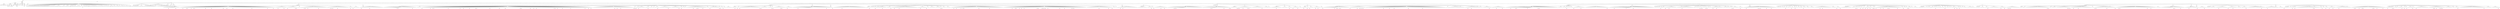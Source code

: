 digraph Tree {
	"t0" [label = "TEI"];
	"t1" [label = "teiHeader"];
	"t2" [label = "fileDesc"];
	"t3" [label = "titleStmt"];
	"t4" [label = "title"];
	"t5" [label = "author"];
	"t6" [label = "principal"];
	"t7" [label = "editor"];
	"t8" [label = "editionStmt"];
	"t9" [label = "edition"];
	"t10" [label = "respStmt"];
	"t11" [label = "name"];
	"t12" [label = "resp"];
	"t13" [label = "respStmt"];
	"t14" [label = "name"];
	"t15" [label = "resp"];
	"t16" [label = "publicationStmt"];
	"t17" [label = "publisher"];
	"t18" [label = "date"];
	"t19" [label = "availability"];
	"t20" [label = "licence"];
	"t21" [label = "idno"];
	"t22" [label = "sourceDesc"];
	"t23" [label = "profileDesc"];
	"t24" [label = "creation"];
	"t25" [label = "date"];
	"t26" [label = "langUsage"];
	"t27" [label = "language"];
	"t28" [label = "textClass"];
	"t29" [label = "keywords"];
	"t30" [label = "term"];
	"t31" [label = "text"];
	"t32" [label = "body"];
	"t33" [label = "head"];
	"t34" [label = "lb"];
	"t35" [label = "lb"];
	"t36" [label = "lb"];
	"t37" [label = "div"];
	"t38" [label = "head"];
	"t39" [label = "pb"];
	"t40" [label = "p"];
	"t41" [label = "p"];
	"t42" [label = "hi"];
	"t43" [label = "p"];
	"t44" [label = "p"];
	"t45" [label = "pb"];
	"t46" [label = "ref"];
	"t47" [label = "p"];
	"t48" [label = "ref"];
	"t49" [label = "p"];
	"t50" [label = "pb"];
	"t51" [label = "p"];
	"t52" [label = "pb"];
	"t53" [label = "ref"];
	"t54" [label = "p"];
	"t55" [label = "p"];
	"t56" [label = "pb"];
	"t57" [label = "p"];
	"t58" [label = "pb"];
	"t59" [label = "p"];
	"t60" [label = "p"];
	"t61" [label = "pb"];
	"t62" [label = "p"];
	"t63" [label = "ref"];
	"t64" [label = "p"];
	"t65" [label = "pb"];
	"t66" [label = "p"];
	"t67" [label = "ref"];
	"t68" [label = "ref"];
	"t69" [label = "p"];
	"t70" [label = "pb"];
	"t71" [label = "ref"];
	"t72" [label = "ref"];
	"t73" [label = "ref"];
	"t74" [label = "ref"];
	"t75" [label = "p"];
	"t76" [label = "pb"];
	"t77" [label = "p"];
	"t78" [label = "pb"];
	"t79" [label = "p"];
	"t80" [label = "pb"];
	"t81" [label = "p"];
	"t82" [label = "pb"];
	"t83" [label = "ref"];
	"t84" [label = "p"];
	"t85" [label = "pb"];
	"t86" [label = "ref"];
	"t87" [label = "ref"];
	"t88" [label = "ref"];
	"t89" [label = "ref"];
	"t90" [label = "ref"];
	"t91" [label = "p"];
	"t92" [label = "pb"];
	"t93" [label = "ref"];
	"t94" [label = "ref"];
	"t95" [label = "p"];
	"t96" [label = "p"];
	"t97" [label = "pb"];
	"t98" [label = "ref"];
	"t99" [label = "ref"];
	"t100" [label = "p"];
	"t101" [label = "p"];
	"t102" [label = "p"];
	"t103" [label = "pb"];
	"t104" [label = "space"];
	"t105" [label = "p"];
	"t106" [label = "ref"];
	"t107" [label = "p"];
	"t108" [label = "pb"];
	"t109" [label = "ref"];
	"t110" [label = "ref"];
	"t111" [label = "p"];
	"t112" [label = "pb"];
	"t113" [label = "ref"];
	"t114" [label = "p"];
	"t115" [label = "pb"];
	"t116" [label = "ref"];
	"t117" [label = "quote"];
	"t118" [label = "l"];
	"t119" [label = "l"];
	"t120" [label = "hi"];
	"t121" [label = "p"];
	"t122" [label = "hi"];
	"t123" [label = "ref"];
	"t124" [label = "ref"];
	"t125" [label = "p"];
	"t126" [label = "pb"];
	"t127" [label = "p"];
	"t128" [label = "space"];
	"t129" [label = "pb"];
	"t130" [label = "p"];
	"t131" [label = "p"];
	"t132" [label = "pb"];
	"t133" [label = "p"];
	"t134" [label = "p"];
	"t135" [label = "pb"];
	"t136" [label = "p"];
	"t137" [label = "ref"];
	"t138" [label = "ref"];
	"t139" [label = "p"];
	"t140" [label = "ref"];
	"t141" [label = "p"];
	"t142" [label = "pb"];
	"t143" [label = "p"];
	"t144" [label = "p"];
	"t145" [label = "p"];
	"t146" [label = "ref"];
	"t147" [label = "p"];
	"t148" [label = "pb"];
	"t149" [label = "ref"];
	"t150" [label = "p"];
	"t151" [label = "pb"];
	"t152" [label = "ref"];
	"t153" [label = "p"];
	"t154" [label = "p"];
	"t155" [label = "pb"];
	"t156" [label = "p"];
	"t157" [label = "pb"];
	"t158" [label = "p"];
	"t159" [label = "pb"];
	"t160" [label = "ref"];
	"t161" [label = "p"];
	"t162" [label = "pb"];
	"t163" [label = "p"];
	"t164" [label = "space"];
	"t165" [label = "pb"];
	"t166" [label = "ref"];
	"t167" [label = "p"];
	"t168" [label = "pb"];
	"t169" [label = "ref"];
	"t170" [label = "p"];
	"t171" [label = "pb"];
	"t172" [label = "ref"];
	"t173" [label = "ref"];
	"t174" [label = "p"];
	"t175" [label = "pb"];
	"t176" [label = "p"];
	"t177" [label = "pb"];
	"t178" [label = "ref"];
	"t179" [label = "ref"];
	"t180" [label = "p"];
	"t181" [label = "pb"];
	"t182" [label = "p"];
	"t183" [label = "pb"];
	"t184" [label = "ref"];
	"t185" [label = "p"];
	"t186" [label = "pb"];
	"t187" [label = "p"];
	"t188" [label = "space"];
	"t189" [label = "pb"];
	"t190" [label = "div"];
	"t191" [label = "head"];
	"t192" [label = "pb"];
	"t193" [label = "p"];
	"t194" [label = "p"];
	"t195" [label = "p"];
	"t196" [label = "pb"];
	"t197" [label = "ref"];
	"t198" [label = "ref"];
	"t199" [label = "ref"];
	"t200" [label = "ref"];
	"t201" [label = "ref"];
	"t202" [label = "p"];
	"t203" [label = "pb"];
	"t204" [label = "ref"];
	"t205" [label = "ref"];
	"t206" [label = "ref"];
	"t207" [label = "p"];
	"t208" [label = "pb"];
	"t209" [label = "ref"];
	"t210" [label = "ref"];
	"t211" [label = "ref"];
	"t212" [label = "ref"];
	"t213" [label = "p"];
	"t214" [label = "pb"];
	"t215" [label = "ref"];
	"t216" [label = "ref"];
	"t217" [label = "p"];
	"t218" [label = "pb"];
	"t219" [label = "p"];
	"t220" [label = "pb"];
	"t221" [label = "div"];
	"t222" [label = "head"];
	"t223" [label = "pb"];
	"t224" [label = "p"];
	"t225" [label = "p"];
	"t226" [label = "quote"];
	"t227" [label = "l"];
	"t228" [label = "p"];
	"t229" [label = "p"];
	"t230" [label = "p"];
	"t231" [label = "p"];
	"t232" [label = "quote"];
	"t233" [label = "l"];
	"t234" [label = "p"];
	"t235" [label = "quote"];
	"t236" [label = "l"];
	"t237" [label = "l"];
	"t238" [label = "div"];
	"t239" [label = "head"];
	"t240" [label = "pb"];
	"t241" [label = "p"];
	"t242" [label = "hi"];
	"t243" [label = "hi"];
	"t244" [label = "hi"];
	"t245" [label = "hi"];
	"t246" [label = "hi"];
	"t247" [label = "hi"];
	"t248" [label = "hi"];
	"t249" [label = "hi"];
	"t250" [label = "hi"];
	"t251" [label = "hi"];
	"t252" [label = "div"];
	"t253" [label = "head"];
	"t254" [label = "p"];
	"t255" [label = "hi"];
	"t256" [label = "div"];
	"t257" [label = "head"];
	"t258" [label = "pb"];
	"t259" [label = "div"];
	"t260" [label = "pb"];
	"t261" [label = "head"];
	"t262" [label = "div"];
	"t263" [label = "head"];
	"t264" [label = "sp"];
	"t265" [label = "l"];
	"t266" [label = "l"];
	"t267" [label = "l"];
	"t268" [label = "l"];
	"t269" [label = "l"];
	"t270" [label = "pb"];
	"t271" [label = "l"];
	"t272" [label = "l"];
	"t273" [label = "l"];
	"t274" [label = "l"];
	"t275" [label = "l"];
	"t276" [label = "l"];
	"t277" [label = "ref"];
	"t278" [label = "l"];
	"t279" [label = "l"];
	"t280" [label = "l"];
	"t281" [label = "sp"];
	"t282" [label = "l"];
	"t283" [label = "l"];
	"t284" [label = "l"];
	"t285" [label = "ref"];
	"t286" [label = "l"];
	"t287" [label = "l"];
	"t288" [label = "l"];
	"t289" [label = "ref"];
	"t290" [label = "l"];
	"t291" [label = "ref"];
	"t292" [label = "l"];
	"t293" [label = "l"];
	"t294" [label = "l"];
	"t295" [label = "ref"];
	"t296" [label = "l"];
	"t297" [label = "l"];
	"t298" [label = "ref"];
	"t299" [label = "l"];
	"t300" [label = "pb"];
	"t301" [label = "l"];
	"t302" [label = "l"];
	"t303" [label = "l"];
	"t304" [label = "l"];
	"t305" [label = "l"];
	"t306" [label = "l"];
	"t307" [label = "l"];
	"t308" [label = "l"];
	"t309" [label = "l"];
	"t310" [label = "ref"];
	"t311" [label = "l"];
	"t312" [label = "l"];
	"t313" [label = "l"];
	"t314" [label = "l"];
	"t315" [label = "l"];
	"t316" [label = "ref"];
	"t317" [label = "l"];
	"t318" [label = "l"];
	"t319" [label = "l"];
	"t320" [label = "l"];
	"t321" [label = "l"];
	"t322" [label = "l"];
	"t323" [label = "l"];
	"t324" [label = "l"];
	"t325" [label = "l"];
	"t326" [label = "l"];
	"t327" [label = "pb"];
	"t328" [label = "l"];
	"t329" [label = "l"];
	"t330" [label = "l"];
	"t331" [label = "ref"];
	"t332" [label = "l"];
	"t333" [label = "l"];
	"t334" [label = "l"];
	"t335" [label = "l"];
	"t336" [label = "l"];
	"t337" [label = "ref"];
	"t338" [label = "l"];
	"t339" [label = "l"];
	"t340" [label = "l"];
	"t341" [label = "l"];
	"t342" [label = "l"];
	"t343" [label = "l"];
	"t344" [label = "l"];
	"t345" [label = "l"];
	"t346" [label = "l"];
	"t347" [label = "l"];
	"t348" [label = "l"];
	"t349" [label = "l"];
	"t350" [label = "l"];
	"t351" [label = "l"];
	"t352" [label = "l"];
	"t353" [label = "l"];
	"t354" [label = "pb"];
	"t355" [label = "l"];
	"t356" [label = "l"];
	"t357" [label = "l"];
	"t358" [label = "l"];
	"t359" [label = "l"];
	"t360" [label = "l"];
	"t361" [label = "l"];
	"t362" [label = "l"];
	"t363" [label = "l"];
	"t364" [label = "l"];
	"t365" [label = "l"];
	"t366" [label = "l"];
	"t367" [label = "l"];
	"t368" [label = "ref"];
	"t369" [label = "l"];
	"t370" [label = "l"];
	"t371" [label = "l"];
	"t372" [label = "l"];
	"t373" [label = "l"];
	"t374" [label = "ref"];
	"t375" [label = "l"];
	"t376" [label = "sp"];
	"t377" [label = "l"];
	"t378" [label = "l"];
	"t379" [label = "l"];
	"t380" [label = "pb"];
	"t381" [label = "l"];
	"t382" [label = "l"];
	"t383" [label = "l"];
	"t384" [label = "l"];
	"t385" [label = "l"];
	"t386" [label = "ref"];
	"t387" [label = "l"];
	"t388" [label = "l"];
	"t389" [label = "sp"];
	"t390" [label = "l"];
	"t391" [label = "ref"];
	"t392" [label = "l"];
	"t393" [label = "l"];
	"t394" [label = "l"];
	"t395" [label = "l"];
	"t396" [label = "l"];
	"t397" [label = "l"];
	"t398" [label = "l"];
	"t399" [label = "ref"];
	"t400" [label = "ref"];
	"t401" [label = "l"];
	"t402" [label = "sp"];
	"t403" [label = "l"];
	"t404" [label = "l"];
	"t405" [label = "l"];
	"t406" [label = "sp"];
	"t407" [label = "pb"];
	"t408" [label = "l"];
	"t409" [label = "l"];
	"t410" [label = "ref"];
	"t411" [label = "l"];
	"t412" [label = "ref"];
	"t413" [label = "l"];
	"t414" [label = "l"];
	"t415" [label = "ref"];
	"t416" [label = "l"];
	"t417" [label = "l"];
	"t418" [label = "l"];
	"t419" [label = "l"];
	"t420" [label = "l"];
	"t421" [label = "l"];
	"t422" [label = "l"];
	"t423" [label = "l"];
	"t424" [label = "l"];
	"t425" [label = "ref"];
	"t426" [label = "l"];
	"t427" [label = "l"];
	"t428" [label = "l"];
	"t429" [label = "l"];
	"t430" [label = "l"];
	"t431" [label = "l"];
	"t432" [label = "l"];
	"t433" [label = "sp"];
	"t434" [label = "pb"];
	"t435" [label = "l"];
	"t436" [label = "l"];
	"t437" [label = "ref"];
	"t438" [label = "l"];
	"t439" [label = "ref"];
	"t440" [label = "l"];
	"t441" [label = "ref"];
	"t442" [label = "l"];
	"t443" [label = "l"];
	"t444" [label = "l"];
	"t445" [label = "l"];
	"t446" [label = "ref"];
	"t447" [label = "l"];
	"t448" [label = "l"];
	"t449" [label = "l"];
	"t450" [label = "l"];
	"t451" [label = "l"];
	"t452" [label = "l"];
	"t453" [label = "l"];
	"t454" [label = "l"];
	"t455" [label = "l"];
	"t456" [label = "sp"];
	"t457" [label = "l"];
	"t458" [label = "l"];
	"t459" [label = "ref"];
	"t460" [label = "l"];
	"t461" [label = "l"];
	"t462" [label = "ref"];
	"t463" [label = "sp"];
	"t464" [label = "pb"];
	"t465" [label = "l"];
	"t466" [label = "l"];
	"t467" [label = "l"];
	"t468" [label = "l"];
	"t469" [label = "div"];
	"t470" [label = "head"];
	"t471" [label = "sp"];
	"t472" [label = "l"];
	"t473" [label = "l"];
	"t474" [label = "ref"];
	"t475" [label = "l"];
	"t476" [label = "l"];
	"t477" [label = "l"];
	"t478" [label = "l"];
	"t479" [label = "l"];
	"t480" [label = "l"];
	"t481" [label = "l"];
	"t482" [label = "pb"];
	"t483" [label = "l"];
	"t484" [label = "l"];
	"t485" [label = "l"];
	"t486" [label = "l"];
	"t487" [label = "l"];
	"t488" [label = "l"];
	"t489" [label = "l"];
	"t490" [label = "l"];
	"t491" [label = "l"];
	"t492" [label = "l"];
	"t493" [label = "l"];
	"t494" [label = "div"];
	"t495" [label = "head"];
	"t496" [label = "pb"];
	"t497" [label = "sp"];
	"t498" [label = "l"];
	"t499" [label = "l"];
	"t500" [label = "l"];
	"t501" [label = "l"];
	"t502" [label = "l"];
	"t503" [label = "l"];
	"t504" [label = "l"];
	"t505" [label = "l"];
	"t506" [label = "l"];
	"t507" [label = "l"];
	"t508" [label = "l"];
	"t509" [label = "l"];
	"t510" [label = "ref"];
	"t511" [label = "l"];
	"t512" [label = "pb"];
	"t513" [label = "l"];
	"t514" [label = "l"];
	"t515" [label = "l"];
	"t516" [label = "l"];
	"t517" [label = "l"];
	"t518" [label = "l"];
	"t519" [label = "l"];
	"t520" [label = "l"];
	"t521" [label = "l"];
	"t522" [label = "l"];
	"t523" [label = "l"];
	"t524" [label = "l"];
	"t525" [label = "ref"];
	"t526" [label = "l"];
	"t527" [label = "l"];
	"t528" [label = "l"];
	"t529" [label = "sp"];
	"t530" [label = "l"];
	"t531" [label = "l"];
	"t532" [label = "l"];
	"t533" [label = "l"];
	"t534" [label = "sp"];
	"t535" [label = "l"];
	"t536" [label = "pb"];
	"t537" [label = "l"];
	"t538" [label = "l"];
	"t539" [label = "l"];
	"t540" [label = "l"];
	"t541" [label = "l"];
	"t542" [label = "l"];
	"t543" [label = "l"];
	"t544" [label = "ref"];
	"t545" [label = "l"];
	"t546" [label = "l"];
	"t547" [label = "ref"];
	"t548" [label = "l"];
	"t549" [label = "ref"];
	"t550" [label = "l"];
	"t551" [label = "l"];
	"t552" [label = "l"];
	"t553" [label = "l"];
	"t554" [label = "l"];
	"t555" [label = "l"];
	"t556" [label = "l"];
	"t557" [label = "l"];
	"t558" [label = "l"];
	"t559" [label = "l"];
	"t560" [label = "l"];
	"t561" [label = "l"];
	"t562" [label = "pb"];
	"t563" [label = "l"];
	"t564" [label = "l"];
	"t565" [label = "l"];
	"t566" [label = "l"];
	"t567" [label = "l"];
	"t568" [label = "l"];
	"t569" [label = "l"];
	"t570" [label = "l"];
	"t571" [label = "l"];
	"t572" [label = "l"];
	"t573" [label = "ref"];
	"t574" [label = "l"];
	"t575" [label = "l"];
	"t576" [label = "l"];
	"t577" [label = "ref"];
	"t578" [label = "l"];
	"t579" [label = "l"];
	"t580" [label = "l"];
	"t581" [label = "l"];
	"t582" [label = "l"];
	"t583" [label = "ref"];
	"t584" [label = "l"];
	"t585" [label = "l"];
	"t586" [label = "l"];
	"t587" [label = "l"];
	"t588" [label = "l"];
	"t589" [label = "ref"];
	"t590" [label = "l"];
	"t591" [label = "pb"];
	"t592" [label = "l"];
	"t593" [label = "l"];
	"t594" [label = "l"];
	"t595" [label = "l"];
	"t596" [label = "l"];
	"t597" [label = "l"];
	"t598" [label = "l"];
	"t599" [label = "l"];
	"t600" [label = "l"];
	"t601" [label = "l"];
	"t602" [label = "l"];
	"t603" [label = "ref"];
	"t604" [label = "l"];
	"t605" [label = "l"];
	"t606" [label = "l"];
	"t607" [label = "l"];
	"t608" [label = "l"];
	"t609" [label = "l"];
	"t610" [label = "l"];
	"t611" [label = "l"];
	"t612" [label = "ref"];
	"t613" [label = "l"];
	"t614" [label = "l"];
	"t615" [label = "l"];
	"t616" [label = "l"];
	"t617" [label = "l"];
	"t618" [label = "pb"];
	"t619" [label = "l"];
	"t620" [label = "l"];
	"t621" [label = "l"];
	"t622" [label = "l"];
	"t623" [label = "l"];
	"t624" [label = "l"];
	"t625" [label = "l"];
	"t626" [label = "l"];
	"t627" [label = "l"];
	"t628" [label = "l"];
	"t629" [label = "l"];
	"t630" [label = "l"];
	"t631" [label = "l"];
	"t632" [label = "ref"];
	"t633" [label = "ref"];
	"t634" [label = "l"];
	"t635" [label = "l"];
	"t636" [label = "l"];
	"t637" [label = "l"];
	"t638" [label = "l"];
	"t639" [label = "l"];
	"t640" [label = "l"];
	"t641" [label = "l"];
	"t642" [label = "ref"];
	"t643" [label = "l"];
	"t644" [label = "l"];
	"t645" [label = "l"];
	"t646" [label = "pb"];
	"t647" [label = "l"];
	"t648" [label = "l"];
	"t649" [label = "ref"];
	"t650" [label = "l"];
	"t651" [label = "l"];
	"t652" [label = "l"];
	"t653" [label = "l"];
	"t654" [label = "l"];
	"t655" [label = "l"];
	"t656" [label = "l"];
	"t657" [label = "l"];
	"t658" [label = "l"];
	"t659" [label = "l"];
	"t660" [label = "l"];
	"t661" [label = "l"];
	"t662" [label = "l"];
	"t663" [label = "l"];
	"t664" [label = "l"];
	"t665" [label = "ref"];
	"t666" [label = "l"];
	"t667" [label = "ref"];
	"t668" [label = "l"];
	"t669" [label = "l"];
	"t670" [label = "ref"];
	"t671" [label = "l"];
	"t672" [label = "l"];
	"t673" [label = "l"];
	"t674" [label = "l"];
	"t675" [label = "pb"];
	"t676" [label = "l"];
	"t677" [label = "l"];
	"t678" [label = "l"];
	"t679" [label = "l"];
	"t680" [label = "l"];
	"t681" [label = "l"];
	"t682" [label = "l"];
	"t683" [label = "ref"];
	"t684" [label = "l"];
	"t685" [label = "l"];
	"t686" [label = "l"];
	"t687" [label = "l"];
	"t688" [label = "l"];
	"t689" [label = "l"];
	"t690" [label = "l"];
	"t691" [label = "l"];
	"t692" [label = "l"];
	"t693" [label = "l"];
	"t694" [label = "l"];
	"t695" [label = "l"];
	"t696" [label = "ref"];
	"t697" [label = "l"];
	"t698" [label = "l"];
	"t699" [label = "l"];
	"t700" [label = "ref"];
	"t701" [label = "l"];
	"t702" [label = "l"];
	"t703" [label = "pb"];
	"t704" [label = "l"];
	"t705" [label = "sp"];
	"t706" [label = "l"];
	"t707" [label = "l"];
	"t708" [label = "l"];
	"t709" [label = "l"];
	"t710" [label = "l"];
	"t711" [label = "l"];
	"t712" [label = "l"];
	"t713" [label = "l"];
	"t714" [label = "l"];
	"t715" [label = "l"];
	"t716" [label = "l"];
	"t717" [label = "l"];
	"t718" [label = "l"];
	"t719" [label = "l"];
	"t720" [label = "l"];
	"t721" [label = "l"];
	"t722" [label = "l"];
	"t723" [label = "l"];
	"t724" [label = "l"];
	"t725" [label = "ref"];
	"t726" [label = "l"];
	"t727" [label = "l"];
	"t728" [label = "pb"];
	"t729" [label = "l"];
	"t730" [label = "l"];
	"t731" [label = "l"];
	"t732" [label = "ref"];
	"t733" [label = "l"];
	"t734" [label = "l"];
	"t735" [label = "l"];
	"t736" [label = "l"];
	"t737" [label = "l"];
	"t738" [label = "l"];
	"t739" [label = "l"];
	"t740" [label = "l"];
	"t741" [label = "l"];
	"t742" [label = "l"];
	"t743" [label = "sp"];
	"t744" [label = "l"];
	"t745" [label = "l"];
	"t746" [label = "ref"];
	"t747" [label = "ref"];
	"t748" [label = "sp"];
	"t749" [label = "l"];
	"t750" [label = "ref"];
	"t751" [label = "sp"];
	"t752" [label = "l"];
	"t753" [label = "l"];
	"t754" [label = "pb"];
	"t755" [label = "l"];
	"t756" [label = "l"];
	"t757" [label = "l"];
	"t758" [label = "l"];
	"t759" [label = "l"];
	"t760" [label = "sp"];
	"t761" [label = "l"];
	"t762" [label = "l"];
	"t763" [label = "l"];
	"t764" [label = "ref"];
	"t765" [label = "l"];
	"t766" [label = "sp"];
	"t767" [label = "l"];
	"t768" [label = "l"];
	"t769" [label = "sp"];
	"t770" [label = "l"];
	"t771" [label = "l"];
	"t772" [label = "sp"];
	"t773" [label = "l"];
	"t774" [label = "l"];
	"t775" [label = "sp"];
	"t776" [label = "l"];
	"t777" [label = "pb"];
	"t778" [label = "l"];
	"t779" [label = "sp"];
	"t780" [label = "l"];
	"t781" [label = "l"];
	"t782" [label = "l"];
	"t783" [label = "l"];
	"t784" [label = "l"];
	"t785" [label = "l"];
	"t786" [label = "l"];
	"t787" [label = "l"];
	"t788" [label = "ref"];
	"t789" [label = "l"];
	"t790" [label = "l"];
	"t791" [label = "sp"];
	"t792" [label = "l"];
	"t793" [label = "l"];
	"t794" [label = "l"];
	"t795" [label = "l"];
	"t796" [label = "l"];
	"t797" [label = "l"];
	"t798" [label = "l"];
	"t799" [label = "pb"];
	"t800" [label = "l"];
	"t801" [label = "sp"];
	"t802" [label = "l"];
	"t803" [label = "ref"];
	"t804" [label = "l"];
	"t805" [label = "sp"];
	"t806" [label = "l"];
	"t807" [label = "l"];
	"t808" [label = "sp"];
	"t809" [label = "l"];
	"t810" [label = "sp"];
	"t811" [label = "l"];
	"t812" [label = "l"];
	"t813" [label = "l"];
	"t814" [label = "l"];
	"t815" [label = "l"];
	"t816" [label = "l"];
	"t817" [label = "ref"];
	"t818" [label = "l"];
	"t819" [label = "l"];
	"t820" [label = "l"];
	"t821" [label = "ref"];
	"t822" [label = "l"];
	"t823" [label = "pb"];
	"t824" [label = "l"];
	"t825" [label = "l"];
	"t826" [label = "l"];
	"t827" [label = "l"];
	"t828" [label = "ref"];
	"t829" [label = "l"];
	"t830" [label = "l"];
	"t831" [label = "l"];
	"t832" [label = "sp"];
	"t833" [label = "l"];
	"t834" [label = "l"];
	"t835" [label = "sp"];
	"t836" [label = "l"];
	"t837" [label = "ref"];
	"t838" [label = "l"];
	"t839" [label = "l"];
	"t840" [label = "l"];
	"t841" [label = "l"];
	"t842" [label = "l"];
	"t843" [label = "l"];
	"t844" [label = "l"];
	"t845" [label = "sp"];
	"t846" [label = "l"];
	"t847" [label = "pb"];
	"t848" [label = "sp"];
	"t849" [label = "l"];
	"t850" [label = "ref"];
	"t851" [label = "sp"];
	"t852" [label = "l"];
	"t853" [label = "l"];
	"t854" [label = "ref"];
	"t855" [label = "sp"];
	"t856" [label = "l"];
	"t857" [label = "l"];
	"t858" [label = "sp"];
	"t859" [label = "l"];
	"t860" [label = "l"];
	"t861" [label = "l"];
	"t862" [label = "l"];
	"t863" [label = "p"];
	"t864" [label = "div"];
	"t865" [label = "pb"];
	"t866" [label = "head"];
	"t867" [label = "div"];
	"t868" [label = "head"];
	"t869" [label = "sp"];
	"t870" [label = "l"];
	"t871" [label = "l"];
	"t872" [label = "l"];
	"t873" [label = "ref"];
	"t874" [label = "l"];
	"t875" [label = "sp"];
	"t876" [label = "l"];
	"t877" [label = "pb"];
	"t878" [label = "l"];
	"t879" [label = "sp"];
	"t880" [label = "l"];
	"t881" [label = "ref"];
	"t882" [label = "l"];
	"t883" [label = "l"];
	"t884" [label = "l"];
	"t885" [label = "l"];
	"t886" [label = "l"];
	"t887" [label = "l"];
	"t888" [label = "l"];
	"t889" [label = "l"];
	"t890" [label = "l"];
	"t891" [label = "l"];
	"t892" [label = "l"];
	"t893" [label = "l"];
	"t894" [label = "l"];
	"t895" [label = "l"];
	"t896" [label = "l"];
	"t897" [label = "l"];
	"t898" [label = "l"];
	"t899" [label = "ref"];
	"t900" [label = "sp"];
	"t901" [label = "l"];
	"t902" [label = "pb"];
	"t903" [label = "l"];
	"t904" [label = "l"];
	"t905" [label = "l"];
	"t906" [label = "l"];
	"t907" [label = "l"];
	"t908" [label = "sp"];
	"t909" [label = "l"];
	"t910" [label = "l"];
	"t911" [label = "l"];
	"t912" [label = "l"];
	"t913" [label = "ref"];
	"t914" [label = "sp"];
	"t915" [label = "l"];
	"t916" [label = "ref"];
	"t917" [label = "sp"];
	"t918" [label = "l"];
	"t919" [label = "l"];
	"t920" [label = "l"];
	"t921" [label = "l"];
	"t922" [label = "l"];
	"t923" [label = "l"];
	"t924" [label = "l"];
	"t925" [label = "ref"];
	"t926" [label = "pb"];
	"t927" [label = "l"];
	"t928" [label = "l"];
	"t929" [label = "l"];
	"t930" [label = "sp"];
	"t931" [label = "l"];
	"t932" [label = "l"];
	"t933" [label = "ref"];
	"t934" [label = "l"];
	"t935" [label = "l"];
	"t936" [label = "l"];
	"t937" [label = "l"];
	"t938" [label = "div"];
	"t939" [label = "head"];
	"t940" [label = "sp"];
	"t941" [label = "l"];
	"t942" [label = "l"];
	"t943" [label = "l"];
	"t944" [label = "l"];
	"t945" [label = "l"];
	"t946" [label = "pb"];
	"t947" [label = "l"];
	"t948" [label = "l"];
	"t949" [label = "l"];
	"t950" [label = "l"];
	"t951" [label = "l"];
	"t952" [label = "l"];
	"t953" [label = "l"];
	"t954" [label = "l"];
	"t955" [label = "l"];
	"t956" [label = "l"];
	"t957" [label = "l"];
	"t958" [label = "l"];
	"t959" [label = "l"];
	"t960" [label = "l"];
	"t961" [label = "l"];
	"t962" [label = "l"];
	"t963" [label = "l"];
	"t964" [label = "l"];
	"t965" [label = "l"];
	"t966" [label = "l"];
	"t967" [label = "l"];
	"t968" [label = "l"];
	"t969" [label = "l"];
	"t970" [label = "l"];
	"t971" [label = "pb"];
	"t972" [label = "l"];
	"t973" [label = "l"];
	"t974" [label = "l"];
	"t975" [label = "l"];
	"t976" [label = "l"];
	"t977" [label = "ref"];
	"t978" [label = "div"];
	"t979" [label = "head"];
	"t980" [label = "sp"];
	"t981" [label = "l"];
	"t982" [label = "l"];
	"t983" [label = "l"];
	"t984" [label = "l"];
	"t985" [label = "l"];
	"t986" [label = "l"];
	"t987" [label = "l"];
	"t988" [label = "l"];
	"t989" [label = "pb"];
	"t990" [label = "l"];
	"t991" [label = "l"];
	"t992" [label = "l"];
	"t993" [label = "l"];
	"t994" [label = "l"];
	"t995" [label = "l"];
	"t996" [label = "l"];
	"t997" [label = "l"];
	"t998" [label = "l"];
	"t999" [label = "l"];
	"t1000" [label = "l"];
	"t1001" [label = "l"];
	"t1002" [label = "l"];
	"t1003" [label = "l"];
	"t1004" [label = "l"];
	"t1005" [label = "l"];
	"t1006" [label = "l"];
	"t1007" [label = "l"];
	"t1008" [label = "l"];
	"t1009" [label = "l"];
	"t1010" [label = "div"];
	"t1011" [label = "head"];
	"t1012" [label = "sp"];
	"t1013" [label = "pb"];
	"t1014" [label = "l"];
	"t1015" [label = "l"];
	"t1016" [label = "ref"];
	"t1017" [label = "sp"];
	"t1018" [label = "l"];
	"t1019" [label = "sp"];
	"t1020" [label = "l"];
	"t1021" [label = "sp"];
	"t1022" [label = "l"];
	"t1023" [label = "sp"];
	"t1024" [label = "l"];
	"t1025" [label = "sp"];
	"t1026" [label = "l"];
	"t1027" [label = "pb"];
	"t1028" [label = "sp"];
	"t1029" [label = "l"];
	"t1030" [label = "l"];
	"t1031" [label = "l"];
	"t1032" [label = "l"];
	"t1033" [label = "l"];
	"t1034" [label = "l"];
	"t1035" [label = "ref"];
	"t1036" [label = "l"];
	"t1037" [label = "l"];
	"t1038" [label = "l"];
	"t1039" [label = "sp"];
	"t1040" [label = "l"];
	"t1041" [label = "l"];
	"t1042" [label = "l"];
	"t1043" [label = "l"];
	"t1044" [label = "ref"];
	"t1045" [label = "sp"];
	"t1046" [label = "l"];
	"t1047" [label = "l"];
	"t1048" [label = "l"];
	"t1049" [label = "pb"];
	"t1050" [label = "l"];
	"t1051" [label = "l"];
	"t1052" [label = "l"];
	"t1053" [label = "l"];
	"t1054" [label = "ref"];
	"t1055" [label = "l"];
	"t1056" [label = "l"];
	"t1057" [label = "l"];
	"t1058" [label = "l"];
	"t1059" [label = "l"];
	"t1060" [label = "l"];
	"t1061" [label = "l"];
	"t1062" [label = "l"];
	"t1063" [label = "l"];
	"t1064" [label = "l"];
	"t1065" [label = "l"];
	"t1066" [label = "l"];
	"t1067" [label = "l"];
	"t1068" [label = "l"];
	"t1069" [label = "l"];
	"t1070" [label = "sp"];
	"t1071" [label = "l"];
	"t1072" [label = "l"];
	"t1073" [label = "l"];
	"t1074" [label = "pb"];
	"t1075" [label = "l"];
	"t1076" [label = "l"];
	"t1077" [label = "l"];
	"t1078" [label = "l"];
	"t1079" [label = "l"];
	"t1080" [label = "ref"];
	"t1081" [label = "sp"];
	"t1082" [label = "l"];
	"t1083" [label = "l"];
	"t1084" [label = "sp"];
	"t1085" [label = "l"];
	"t1086" [label = "l"];
	"t1087" [label = "l"];
	"t1088" [label = "l"];
	"t1089" [label = "l"];
	"t1090" [label = "sp"];
	"t1091" [label = "l"];
	"t1092" [label = "l"];
	"t1093" [label = "l"];
	"t1094" [label = "l"];
	"t1095" [label = "l"];
	"t1096" [label = "ref"];
	"t1097" [label = "sp"];
	"t1098" [label = "l"];
	"t1099" [label = "pb"];
	"t1100" [label = "sp"];
	"t1101" [label = "l"];
	"t1102" [label = "l"];
	"t1103" [label = "l"];
	"t1104" [label = "sp"];
	"t1105" [label = "l"];
	"t1106" [label = "l"];
	"t1107" [label = "l"];
	"t1108" [label = "l"];
	"t1109" [label = "sp"];
	"t1110" [label = "l"];
	"t1111" [label = "l"];
	"t1112" [label = "l"];
	"t1113" [label = "ref"];
	"t1114" [label = "l"];
	"t1115" [label = "l"];
	"t1116" [label = "ref"];
	"t1117" [label = "l"];
	"t1118" [label = "l"];
	"t1119" [label = "l"];
	"t1120" [label = "l"];
	"t1121" [label = "pb"];
	"t1122" [label = "l"];
	"t1123" [label = "l"];
	"t1124" [label = "ref"];
	"t1125" [label = "ref"];
	"t1126" [label = "l"];
	"t1127" [label = "l"];
	"t1128" [label = "l"];
	"t1129" [label = "l"];
	"t1130" [label = "l"];
	"t1131" [label = "l"];
	"t1132" [label = "l"];
	"t1133" [label = "l"];
	"t1134" [label = "l"];
	"t1135" [label = "l"];
	"t1136" [label = "l"];
	"t1137" [label = "l"];
	"t1138" [label = "l"];
	"t1139" [label = "ref"];
	"t1140" [label = "l"];
	"t1141" [label = "l"];
	"t1142" [label = "l"];
	"t1143" [label = "l"];
	"t1144" [label = "l"];
	"t1145" [label = "l"];
	"t1146" [label = "l"];
	"t1147" [label = "l"];
	"t1148" [label = "l"];
	"t1149" [label = "pb"];
	"t1150" [label = "l"];
	"t1151" [label = "l"];
	"t1152" [label = "l"];
	"t1153" [label = "l"];
	"t1154" [label = "l"];
	"t1155" [label = "l"];
	"t1156" [label = "l"];
	"t1157" [label = "l"];
	"t1158" [label = "l"];
	"t1159" [label = "l"];
	"t1160" [label = "l"];
	"t1161" [label = "sp"];
	"t1162" [label = "l"];
	"t1163" [label = "l"];
	"t1164" [label = "l"];
	"t1165" [label = "l"];
	"t1166" [label = "l"];
	"t1167" [label = "l"];
	"t1168" [label = "l"];
	"t1169" [label = "l"];
	"t1170" [label = "ref"];
	"t1171" [label = "l"];
	"t1172" [label = "l"];
	"t1173" [label = "l"];
	"t1174" [label = "ref"];
	"t1175" [label = "pb"];
	"t1176" [label = "l"];
	"t1177" [label = "l"];
	"t1178" [label = "l"];
	"t1179" [label = "ref"];
	"t1180" [label = "l"];
	"t1181" [label = "l"];
	"t1182" [label = "ref"];
	"t1183" [label = "l"];
	"t1184" [label = "l"];
	"t1185" [label = "ref"];
	"t1186" [label = "l"];
	"t1187" [label = "l"];
	"t1188" [label = "l"];
	"t1189" [label = "l"];
	"t1190" [label = "l"];
	"t1191" [label = "l"];
	"t1192" [label = "l"];
	"t1193" [label = "l"];
	"t1194" [label = "l"];
	"t1195" [label = "l"];
	"t1196" [label = "l"];
	"t1197" [label = "ref"];
	"t1198" [label = "l"];
	"t1199" [label = "ref"];
	"t1200" [label = "l"];
	"t1201" [label = "l"];
	"t1202" [label = "l"];
	"t1203" [label = "l"];
	"t1204" [label = "ref"];
	"t1205" [label = "ref"];
	"t1206" [label = "l"];
	"t1207" [label = "pb"];
	"t1208" [label = "l"];
	"t1209" [label = "ref"];
	"t1210" [label = "l"];
	"t1211" [label = "l"];
	"t1212" [label = "ref"];
	"t1213" [label = "l"];
	"t1214" [label = "l"];
	"t1215" [label = "l"];
	"t1216" [label = "l"];
	"t1217" [label = "l"];
	"t1218" [label = "l"];
	"t1219" [label = "l"];
	"t1220" [label = "l"];
	"t1221" [label = "l"];
	"t1222" [label = "l"];
	"t1223" [label = "ref"];
	"t1224" [label = "l"];
	"t1225" [label = "l"];
	"t1226" [label = "l"];
	"t1227" [label = "l"];
	"t1228" [label = "ref"];
	"t1229" [label = "l"];
	"t1230" [label = "l"];
	"t1231" [label = "l"];
	"t1232" [label = "l"];
	"t1233" [label = "l"];
	"t1234" [label = "l"];
	"t1235" [label = "ref"];
	"t1236" [label = "l"];
	"t1237" [label = "ref"];
	"t1238" [label = "pb"];
	"t1239" [label = "l"];
	"t1240" [label = "l"];
	"t1241" [label = "l"];
	"t1242" [label = "l"];
	"t1243" [label = "l"];
	"t1244" [label = "l"];
	"t1245" [label = "l"];
	"t1246" [label = "l"];
	"t1247" [label = "l"];
	"t1248" [label = "l"];
	"t1249" [label = "l"];
	"t1250" [label = "sp"];
	"t1251" [label = "l"];
	"t1252" [label = "l"];
	"t1253" [label = "l"];
	"t1254" [label = "l"];
	"t1255" [label = "l"];
	"t1256" [label = "l"];
	"t1257" [label = "l"];
	"t1258" [label = "l"];
	"t1259" [label = "l"];
	"t1260" [label = "l"];
	"t1261" [label = "l"];
	"t1262" [label = "pb"];
	"t1263" [label = "l"];
	"t1264" [label = "l"];
	"t1265" [label = "l"];
	"t1266" [label = "l"];
	"t1267" [label = "l"];
	"t1268" [label = "l"];
	"t1269" [label = "l"];
	"t1270" [label = "l"];
	"t1271" [label = "ref"];
	"t1272" [label = "l"];
	"t1273" [label = "l"];
	"t1274" [label = "l"];
	"t1275" [label = "ref"];
	"t1276" [label = "sp"];
	"t1277" [label = "l"];
	"t1278" [label = "l"];
	"t1279" [label = "l"];
	"t1280" [label = "sp"];
	"t1281" [label = "l"];
	"t1282" [label = "div"];
	"t1283" [label = "head"];
	"t1284" [label = "sp"];
	"t1285" [label = "pb"];
	"t1286" [label = "l"];
	"t1287" [label = "l"];
	"t1288" [label = "ref"];
	"t1289" [label = "l"];
	"t1290" [label = "l"];
	"t1291" [label = "ref"];
	"t1292" [label = "l"];
	"t1293" [label = "l"];
	"t1294" [label = "l"];
	"t1295" [label = "l"];
	"t1296" [label = "l"];
	"t1297" [label = "l"];
	"t1298" [label = "l"];
	"t1299" [label = "l"];
	"t1300" [label = "l"];
	"t1301" [label = "l"];
	"t1302" [label = "l"];
	"t1303" [label = "l"];
	"t1304" [label = "div"];
	"t1305" [label = "head"];
	"t1306" [label = "pb"];
	"t1307" [label = "sp"];
	"t1308" [label = "l"];
	"t1309" [label = "l"];
	"t1310" [label = "l"];
	"t1311" [label = "l"];
	"t1312" [label = "l"];
	"t1313" [label = "l"];
	"t1314" [label = "l"];
	"t1315" [label = "l"];
	"t1316" [label = "sp"];
	"t1317" [label = "l"];
	"t1318" [label = "l"];
	"t1319" [label = "l"];
	"t1320" [label = "l"];
	"t1321" [label = "ref"];
	"t1322" [label = "l"];
	"t1323" [label = "sp"];
	"t1324" [label = "l"];
	"t1325" [label = "pb"];
	"t1326" [label = "sp"];
	"t1327" [label = "l"];
	"t1328" [label = "l"];
	"t1329" [label = "l"];
	"t1330" [label = "l"];
	"t1331" [label = "l"];
	"t1332" [label = "l"];
	"t1333" [label = "ref"];
	"t1334" [label = "l"];
	"t1335" [label = "l"];
	"t1336" [label = "l"];
	"t1337" [label = "ref"];
	"t1338" [label = "l"];
	"t1339" [label = "l"];
	"t1340" [label = "div"];
	"t1341" [label = "pb"];
	"t1342" [label = "head"];
	"t1343" [label = "div"];
	"t1344" [label = "head"];
	"t1345" [label = "sp"];
	"t1346" [label = "l"];
	"t1347" [label = "l"];
	"t1348" [label = "l"];
	"t1349" [label = "l"];
	"t1350" [label = "l"];
	"t1351" [label = "l"];
	"t1352" [label = "l"];
	"t1353" [label = "ref"];
	"t1354" [label = "ref"];
	"t1355" [label = "pb"];
	"t1356" [label = "l"];
	"t1357" [label = "l"];
	"t1358" [label = "l"];
	"t1359" [label = "l"];
	"t1360" [label = "l"];
	"t1361" [label = "l"];
	"t1362" [label = "l"];
	"t1363" [label = "l"];
	"t1364" [label = "l"];
	"t1365" [label = "l"];
	"t1366" [label = "l"];
	"t1367" [label = "l"];
	"t1368" [label = "l"];
	"t1369" [label = "l"];
	"t1370" [label = "l"];
	"t1371" [label = "l"];
	"t1372" [label = "l"];
	"t1373" [label = "l"];
	"t1374" [label = "l"];
	"t1375" [label = "l"];
	"t1376" [label = "l"];
	"t1377" [label = "l"];
	"t1378" [label = "l"];
	"t1379" [label = "div"];
	"t1380" [label = "head"];
	"t1381" [label = "sp"];
	"t1382" [label = "pb"];
	"t1383" [label = "l"];
	"t1384" [label = "l"];
	"t1385" [label = "l"];
	"t1386" [label = "l"];
	"t1387" [label = "l"];
	"t1388" [label = "l"];
	"t1389" [label = "ref"];
	"t1390" [label = "l"];
	"t1391" [label = "ref"];
	"t1392" [label = "l"];
	"t1393" [label = "l"];
	"t1394" [label = "l"];
	"t1395" [label = "l"];
	"t1396" [label = "l"];
	"t1397" [label = "l"];
	"t1398" [label = "l"];
	"t1399" [label = "l"];
	"t1400" [label = "l"];
	"t1401" [label = "l"];
	"t1402" [label = "pb"];
	"t1403" [label = "l"];
	"t1404" [label = "l"];
	"t1405" [label = "l"];
	"t1406" [label = "l"];
	"t1407" [label = "l"];
	"t1408" [label = "ref"];
	"t1409" [label = "ref"];
	"t1410" [label = "div"];
	"t1411" [label = "head"];
	"t1412" [label = "sp"];
	"t1413" [label = "l"];
	"t1414" [label = "l"];
	"t1415" [label = "l"];
	"t1416" [label = "l"];
	"t1417" [label = "l"];
	"t1418" [label = "l"];
	"t1419" [label = "sp"];
	"t1420" [label = "l"];
	"t1421" [label = "ref"];
	"t1422" [label = "ref"];
	"t1423" [label = "pb"];
	"t1424" [label = "l"];
	"t1425" [label = "l"];
	"t1426" [label = "l"];
	"t1427" [label = "l"];
	"t1428" [label = "ref"];
	"t1429" [label = "l"];
	"t1430" [label = "l"];
	"t1431" [label = "l"];
	"t1432" [label = "l"];
	"t1433" [label = "ref"];
	"t1434" [label = "l"];
	"t1435" [label = "ref"];
	"t1436" [label = "l"];
	"t1437" [label = "l"];
	"t1438" [label = "sp"];
	"t1439" [label = "l"];
	"t1440" [label = "l"];
	"t1441" [label = "l"];
	"t1442" [label = "l"];
	"t1443" [label = "l"];
	"t1444" [label = "l"];
	"t1445" [label = "l"];
	"t1446" [label = "l"];
	"t1447" [label = "l"];
	"t1448" [label = "pb"];
	"t1449" [label = "l"];
	"t1450" [label = "sp"];
	"t1451" [label = "l"];
	"t1452" [label = "l"];
	"t1453" [label = "l"];
	"t1454" [label = "l"];
	"t1455" [label = "l"];
	"t1456" [label = "sp"];
	"t1457" [label = "l"];
	"t1458" [label = "div"];
	"t1459" [label = "head"];
	"t1460" [label = "sp"];
	"t1461" [label = "l"];
	"t1462" [label = "l"];
	"t1463" [label = "l"];
	"t1464" [label = "l"];
	"t1465" [label = "l"];
	"t1466" [label = "pb"];
	"t1467" [label = "l"];
	"t1468" [label = "l"];
	"t1469" [label = "l"];
	"t1470" [label = "l"];
	"t1471" [label = "sp"];
	"t1472" [label = "l"];
	"t1473" [label = "l"];
	"t1474" [label = "l"];
	"t1475" [label = "l"];
	"t1476" [label = "l"];
	"t1477" [label = "sp"];
	"t1478" [label = "l"];
	"t1479" [label = "l"];
	"t1480" [label = "ref"];
	"t1481" [label = "l"];
	"t1482" [label = "l"];
	"t1483" [label = "sp"];
	"t1484" [label = "l"];
	"t1485" [label = "ref"];
	"t1486" [label = "l"];
	"t1487" [label = "l"];
	"t1488" [label = "l"];
	"t1489" [label = "l"];
	"t1490" [label = "pb"];
	"t1491" [label = "l"];
	"t1492" [label = "sp"];
	"t1493" [label = "l"];
	"t1494" [label = "l"];
	"t1495" [label = "div"];
	"t1496" [label = "head"];
	"t1497" [label = "sp"];
	"t1498" [label = "l"];
	"t1499" [label = "l"];
	"t1500" [label = "ref"];
	"t1501" [label = "l"];
	"t1502" [label = "l"];
	"t1503" [label = "sp"];
	"t1504" [label = "l"];
	"t1505" [label = "ref"];
	"t1506" [label = "l"];
	"t1507" [label = "sp"];
	"t1508" [label = "l"];
	"t1509" [label = "pb"];
	"t1510" [label = "l"];
	"t1511" [label = "l"];
	"t1512" [label = "l"];
	"t1513" [label = "sp"];
	"t1514" [label = "l"];
	"t1515" [label = "l"];
	"t1516" [label = "ref"];
	"t1517" [label = "l"];
	"t1518" [label = "l"];
	"t1519" [label = "ref"];
	"t1520" [label = "l"];
	"t1521" [label = "l"];
	"t1522" [label = "sp"];
	"t1523" [label = "l"];
	"t1524" [label = "l"];
	"t1525" [label = "ref"];
	"t1526" [label = "div"];
	"t1527" [label = "pb"];
	"t1528" [label = "head"];
	"t1529" [label = "sp"];
	"t1530" [label = "l"];
	"t1531" [label = "l"];
	"t1532" [label = "l"];
	"t1533" [label = "l"];
	"t1534" [label = "l"];
	"t1535" [label = "l"];
	"t1536" [label = "l"];
	"t1537" [label = "l"];
	"t1538" [label = "l"];
	"t1539" [label = "l"];
	"t1540" [label = "ref"];
	"t1541" [label = "l"];
	"t1542" [label = "l"];
	"t1543" [label = "ref"];
	"t1544" [label = "ref"];
	"t1545" [label = "l"];
	"t1546" [label = "l"];
	"t1547" [label = "pb"];
	"t1548" [label = "l"];
	"t1549" [label = "ref"];
	"t1550" [label = "l"];
	"t1551" [label = "l"];
	"t1552" [label = "l"];
	"t1553" [label = "l"];
	"t1554" [label = "l"];
	"t1555" [label = "l"];
	"t1556" [label = "l"];
	"t1557" [label = "sp"];
	"t1558" [label = "l"];
	"t1559" [label = "ref"];
	"t1560" [label = "l"];
	"t1561" [label = "l"];
	"t1562" [label = "l"];
	"t1563" [label = "l"];
	"t1564" [label = "l"];
	"t1565" [label = "l"];
	"t1566" [label = "ref"];
	"t1567" [label = "l"];
	"t1568" [label = "l"];
	"t1569" [label = "ref"];
	"t1570" [label = "l"];
	"t1571" [label = "ref"];
	"t1572" [label = "l"];
	"t1573" [label = "ref"];
	"t1574" [label = "l"];
	"t1575" [label = "ref"];
	"t1576" [label = "l"];
	"t1577" [label = "l"];
	"t1578" [label = "sp"];
	"t1579" [label = "pb"];
	"t1580" [label = "l"];
	"t1581" [label = "l"];
	"t1582" [label = "l"];
	"t1583" [label = "l"];
	"t1584" [label = "l"];
	"t1585" [label = "l"];
	"t1586" [label = "l"];
	"t1587" [label = "l"];
	"t1588" [label = "l"];
	"t1589" [label = "l"];
	"t1590" [label = "l"];
	"t1591" [label = "l"];
	"t1592" [label = "l"];
	"t1593" [label = "l"];
	"t1594" [label = "ref"];
	"t1595" [label = "l"];
	"t1596" [label = "l"];
	"t1597" [label = "l"];
	"t1598" [label = "l"];
	"t1599" [label = "l"];
	"t1600" [label = "ref"];
	"t1601" [label = "l"];
	"t1602" [label = "l"];
	"t1603" [label = "l"];
	"t1604" [label = "l"];
	"t1605" [label = "pb"];
	"t1606" [label = "l"];
	"t1607" [label = "l"];
	"t1608" [label = "l"];
	"t1609" [label = "l"];
	"t1610" [label = "l"];
	"t1611" [label = "l"];
	"t1612" [label = "l"];
	"t1613" [label = "l"];
	"t1614" [label = "l"];
	"t1615" [label = "l"];
	"t1616" [label = "l"];
	"t1617" [label = "l"];
	"t1618" [label = "ref"];
	"t1619" [label = "l"];
	"t1620" [label = "l"];
	"t1621" [label = "l"];
	"t1622" [label = "l"];
	"t1623" [label = "l"];
	"t1624" [label = "l"];
	"t1625" [label = "l"];
	"t1626" [label = "l"];
	"t1627" [label = "l"];
	"t1628" [label = "l"];
	"t1629" [label = "l"];
	"t1630" [label = "l"];
	"t1631" [label = "pb"];
	"t1632" [label = "l"];
	"t1633" [label = "l"];
	"t1634" [label = "l"];
	"t1635" [label = "l"];
	"t1636" [label = "l"];
	"t1637" [label = "l"];
	"t1638" [label = "l"];
	"t1639" [label = "l"];
	"t1640" [label = "l"];
	"t1641" [label = "l"];
	"t1642" [label = "l"];
	"t1643" [label = "l"];
	"t1644" [label = "l"];
	"t1645" [label = "l"];
	"t1646" [label = "l"];
	"t1647" [label = "l"];
	"t1648" [label = "l"];
	"t1649" [label = "l"];
	"t1650" [label = "l"];
	"t1651" [label = "sp"];
	"t1652" [label = "l"];
	"t1653" [label = "l"];
	"t1654" [label = "sp"];
	"t1655" [label = "pb"];
	"t1656" [label = "l"];
	"t1657" [label = "l"];
	"t1658" [label = "l"];
	"t1659" [label = "l"];
	"t1660" [label = "l"];
	"t1661" [label = "l"];
	"t1662" [label = "l"];
	"t1663" [label = "l"];
	"t1664" [label = "l"];
	"t1665" [label = "l"];
	"t1666" [label = "l"];
	"t1667" [label = "l"];
	"t1668" [label = "sp"];
	"t1669" [label = "l"];
	"t1670" [label = "sp"];
	"t1671" [label = "l"];
	"t1672" [label = "l"];
	"t1673" [label = "l"];
	"t1674" [label = "ref"];
	"t1675" [label = "l"];
	"t1676" [label = "l"];
	"t1677" [label = "l"];
	"t1678" [label = "pb"];
	"t1679" [label = "l"];
	"t1680" [label = "l"];
	"t1681" [label = "l"];
	"t1682" [label = "l"];
	"t1683" [label = "l"];
	"t1684" [label = "l"];
	"t1685" [label = "l"];
	"t1686" [label = "sp"];
	"t1687" [label = "l"];
	"t1688" [label = "sp"];
	"t1689" [label = "l"];
	"t1690" [label = "sp"];
	"t1691" [label = "l"];
	"t1692" [label = "l"];
	"t1693" [label = "l"];
	"t1694" [label = "l"];
	"t1695" [label = "l"];
	"t1696" [label = "l"];
	"t1697" [label = "ref"];
	"t1698" [label = "l"];
	"t1699" [label = "l"];
	"t1700" [label = "sp"];
	"t1701" [label = "pb"];
	"t1702" [label = "l"];
	"t1703" [label = "l"];
	"t1704" [label = "l"];
	"t1705" [label = "ref"];
	"t1706" [label = "l"];
	"t1707" [label = "l"];
	"t1708" [label = "l"];
	"t1709" [label = "l"];
	"t1710" [label = "l"];
	"t1711" [label = "ref"];
	"t1712" [label = "l"];
	"t1713" [label = "l"];
	"t1714" [label = "div"];
	"t1715" [label = "pb"];
	"t1716" [label = "head"];
	"t1717" [label = "div"];
	"t1718" [label = "head"];
	"t1719" [label = "sp"];
	"t1720" [label = "l"];
	"t1721" [label = "l"];
	"t1722" [label = "l"];
	"t1723" [label = "l"];
	"t1724" [label = "l"];
	"t1725" [label = "pb"];
	"t1726" [label = "l"];
	"t1727" [label = "l"];
	"t1728" [label = "l"];
	"t1729" [label = "l"];
	"t1730" [label = "ref"];
	"t1731" [label = "l"];
	"t1732" [label = "ref"];
	"t1733" [label = "l"];
	"t1734" [label = "l"];
	"t1735" [label = "l"];
	"t1736" [label = "l"];
	"t1737" [label = "l"];
	"t1738" [label = "l"];
	"t1739" [label = "l"];
	"t1740" [label = "l"];
	"t1741" [label = "l"];
	"t1742" [label = "ref"];
	"t1743" [label = "l"];
	"t1744" [label = "l"];
	"t1745" [label = "l"];
	"t1746" [label = "l"];
	"t1747" [label = "l"];
	"t1748" [label = "l"];
	"t1749" [label = "l"];
	"t1750" [label = "l"];
	"t1751" [label = "l"];
	"t1752" [label = "ref"];
	"t1753" [label = "l"];
	"t1754" [label = "pb"];
	"t1755" [label = "l"];
	"t1756" [label = "l"];
	"t1757" [label = "l"];
	"t1758" [label = "l"];
	"t1759" [label = "l"];
	"t1760" [label = "l"];
	"t1761" [label = "l"];
	"t1762" [label = "l"];
	"t1763" [label = "l"];
	"t1764" [label = "l"];
	"t1765" [label = "l"];
	"t1766" [label = "l"];
	"t1767" [label = "l"];
	"t1768" [label = "l"];
	"t1769" [label = "l"];
	"t1770" [label = "sp"];
	"t1771" [label = "l"];
	"t1772" [label = "l"];
	"t1773" [label = "l"];
	"t1774" [label = "l"];
	"t1775" [label = "sp"];
	"t1776" [label = "l"];
	"t1777" [label = "l"];
	"t1778" [label = "sp"];
	"t1779" [label = "pb"];
	"t1780" [label = "l"];
	"t1781" [label = "ref"];
	"t1782" [label = "sp"];
	"t1783" [label = "l"];
	"t1784" [label = "sp"];
	"t1785" [label = "l"];
	"t1786" [label = "sp"];
	"t1787" [label = "l"];
	"t1788" [label = "sp"];
	"t1789" [label = "l"];
	"t1790" [label = "l"];
	"t1791" [label = "sp"];
	"t1792" [label = "l"];
	"t1793" [label = "ref"];
	"t1794" [label = "l"];
	"t1795" [label = "l"];
	"t1796" [label = "l"];
	"t1797" [label = "l"];
	"t1798" [label = "l"];
	"t1799" [label = "l"];
	"t1800" [label = "pb"];
	"t1801" [label = "l"];
	"t1802" [label = "l"];
	"t1803" [label = "l"];
	"t1804" [label = "sp"];
	"t1805" [label = "l"];
	"t1806" [label = "l"];
	"t1807" [label = "l"];
	"t1808" [label = "l"];
	"t1809" [label = "l"];
	"t1810" [label = "l"];
	"t1811" [label = "l"];
	"t1812" [label = "l"];
	"t1813" [label = "l"];
	"t1814" [label = "l"];
	"t1815" [label = "l"];
	"t1816" [label = "l"];
	"t1817" [label = "l"];
	"t1818" [label = "l"];
	"t1819" [label = "l"];
	"t1820" [label = "l"];
	"t1821" [label = "l"];
	"t1822" [label = "l"];
	"t1823" [label = "l"];
	"t1824" [label = "pb"];
	"t1825" [label = "l"];
	"t1826" [label = "div"];
	"t1827" [label = "head"];
	"t1828" [label = "sp"];
	"t1829" [label = "l"];
	"t1830" [label = "l"];
	"t1831" [label = "l"];
	"t1832" [label = "l"];
	"t1833" [label = "l"];
	"t1834" [label = "ref"];
	"t1835" [label = "l"];
	"t1836" [label = "l"];
	"t1837" [label = "l"];
	"t1838" [label = "l"];
	"t1839" [label = "l"];
	"t1840" [label = "l"];
	"t1841" [label = "l"];
	"t1842" [label = "l"];
	"t1843" [label = "l"];
	"t1844" [label = "l"];
	"t1845" [label = "pb"];
	"t1846" [label = "l"];
	"t1847" [label = "l"];
	"t1848" [label = "l"];
	"t1849" [label = "l"];
	"t1850" [label = "l"];
	"t1851" [label = "l"];
	"t1852" [label = "ref"];
	"t1853" [label = "l"];
	"t1854" [label = "l"];
	"t1855" [label = "l"];
	"t1856" [label = "l"];
	"t1857" [label = "l"];
	"t1858" [label = "l"];
	"t1859" [label = "l"];
	"t1860" [label = "l"];
	"t1861" [label = "l"];
	"t1862" [label = "l"];
	"t1863" [label = "l"];
	"t1864" [label = "l"];
	"t1865" [label = "l"];
	"t1866" [label = "l"];
	"t1867" [label = "l"];
	"t1868" [label = "l"];
	"t1869" [label = "l"];
	"t1870" [label = "div"];
	"t1871" [label = "head"];
	"t1872" [label = "pb"];
	"t1873" [label = "sp"];
	"t1874" [label = "l"];
	"t1875" [label = "l"];
	"t1876" [label = "sp"];
	"t1877" [label = "l"];
	"t1878" [label = "sp"];
	"t1879" [label = "l"];
	"t1880" [label = "l"];
	"t1881" [label = "sp"];
	"t1882" [label = "l"];
	"t1883" [label = "ref"];
	"t1884" [label = "sp"];
	"t1885" [label = "pb"];
	"t1886" [label = "l"];
	"t1887" [label = "l"];
	"t1888" [label = "sp"];
	"t1889" [label = "l"];
	"t1890" [label = "ref"];
	"t1891" [label = "l"];
	"t1892" [label = "l"];
	"t1893" [label = "l"];
	"t1894" [label = "ref"];
	"t1895" [label = "l"];
	"t1896" [label = "l"];
	"t1897" [label = "l"];
	"t1898" [label = "l"];
	"t1899" [label = "l"];
	"t1900" [label = "l"];
	"t1901" [label = "sp"];
	"t1902" [label = "l"];
	"t1903" [label = "sp"];
	"t1904" [label = "l"];
	"t1905" [label = "l"];
	"t1906" [label = "l"];
	"t1907" [label = "l"];
	"t1908" [label = "pb"];
	"t1909" [label = "l"];
	"t1910" [label = "l"];
	"t1911" [label = "l"];
	"t1912" [label = "l"];
	"t1913" [label = "l"];
	"t1914" [label = "l"];
	"t1915" [label = "l"];
	"t1916" [label = "l"];
	"t1917" [label = "l"];
	"t1918" [label = "sp"];
	"t1919" [label = "l"];
	"t1920" [label = "l"];
	"t1921" [label = "sp"];
	"t1922" [label = "l"];
	"t1923" [label = "sp"];
	"t1924" [label = "l"];
	"t1925" [label = "sp"];
	"t1926" [label = "l"];
	"t1927" [label = "sp"];
	"t1928" [label = "l"];
	"t1929" [label = "hi"];
	"t1930" [label = "sp"];
	"t1931" [label = "l"];
	"t1932" [label = "hi"];
	"t1933" [label = "pb"];
	"t1934" [label = "l"];
	"t1935" [label = "sp"];
	"t1936" [label = "l"];
	"t1937" [label = "sp"];
	"t1938" [label = "l"];
	"t1939" [label = "sp"];
	"t1940" [label = "l"];
	"t1941" [label = "ref"];
	"t1942" [label = "l"];
	"t1943" [label = "ref"];
	"t1944" [label = "sp"];
	"t1945" [label = "l"];
	"t1946" [label = "l"];
	"t1947" [label = "sp"];
	"t1948" [label = "l"];
	"t1949" [label = "sp"];
	"t1950" [label = "l"];
	"t1951" [label = "l"];
	"t1952" [label = "pb"];
	"t1953" [label = "l"];
	"t1954" [label = "l"];
	"t1955" [label = "l"];
	"t1956" [label = "ref"];
	"t1957" [label = "l"];
	"t1958" [label = "l"];
	"t1959" [label = "l"];
	"t1960" [label = "l"];
	"t1961" [label = "sp"];
	"t1962" [label = "l"];
	"t1963" [label = "sp"];
	"t1964" [label = "l"];
	"t1965" [label = "l"];
	"t1966" [label = "l"];
	"t1967" [label = "l"];
	"t1968" [label = "l"];
	"t1969" [label = "sp"];
	"t1970" [label = "l"];
	"t1971" [label = "sp"];
	"t1972" [label = "l"];
	"t1973" [label = "sp"];
	"t1974" [label = "l"];
	"t1975" [label = "pb"];
	"t1976" [label = "sp"];
	"t1977" [label = "l"];
	"t1978" [label = "ref"];
	"t1979" [label = "l"];
	"t1980" [label = "l"];
	"t1981" [label = "l"];
	"t1982" [label = "l"];
	"t1983" [label = "sp"];
	"t1984" [label = "l"];
	"t1985" [label = "l"];
	"t1986" [label = "ref"];
	"t1987" [label = "l"];
	"t1988" [label = "l"];
	"t1989" [label = "div"];
	"t1990" [label = "head"];
	"t1991" [label = "pb"];
	"t1992" [label = "sp"];
	"t1993" [label = "l"];
	"t1994" [label = "l"];
	"t1995" [label = "l"];
	"t1996" [label = "ref"];
	"t1997" [label = "l"];
	"t1998" [label = "l"];
	"t1999" [label = "l"];
	"t2000" [label = "l"];
	"t2001" [label = "l"];
	"t2002" [label = "l"];
	"t2003" [label = "l"];
	"t2004" [label = "l"];
	"t2005" [label = "l"];
	"t2006" [label = "l"];
	"t2007" [label = "ref"];
	"t2008" [label = "l"];
	"t2009" [label = "ref"];
	"t2010" [label = "l"];
	"t2011" [label = "pb"];
	"t2012" [label = "l"];
	"t2013" [label = "l"];
	"t2014" [label = "l"];
	"t2015" [label = "l"];
	"t2016" [label = "l"];
	"t2017" [label = "ref"];
	"t2018" [label = "l"];
	"t2019" [label = "l"];
	"t2020" [label = "l"];
	"t2021" [label = "l"];
	"t2022" [label = "ref"];
	"t2023" [label = "l"];
	"t2024" [label = "l"];
	"t2025" [label = "l"];
	"t2026" [label = "l"];
	"t2027" [label = "div"];
	"t2028" [label = "pb"];
	"t2029" [label = "head"];
	"t2030" [label = "sp"];
	"t2031" [label = "l"];
	"t2032" [label = "l"];
	"t2033" [label = "sp"];
	"t2034" [label = "l"];
	"t2035" [label = "l"];
	"t2036" [label = "sp"];
	"t2037" [label = "l"];
	"t2038" [label = "sp"];
	"t2039" [label = "l"];
	"t2040" [label = "l"];
	"t2041" [label = "sp"];
	"t2042" [label = "l"];
	"t2043" [label = "pb"];
	"t2044" [label = "l"];
	"t2045" [label = "sp"];
	"t2046" [label = "l"];
	"t2047" [label = "l"];
	"t2048" [label = "sp"];
	"t2049" [label = "l"];
	"t2050" [label = "sp"];
	"t2051" [label = "l"];
	"t2052" [label = "hi"];
	"t2053" [label = "l"];
	"t2054" [label = "sp"];
	"t2055" [label = "l"];
	"t2056" [label = "l"];
	"t2057" [label = "ref"];
	"t2058" [label = "l"];
	"t2059" [label = "sp"];
	"t2060" [label = "l"];
	"t2061" [label = "sp"];
	"t2062" [label = "l"];
	"t2063" [label = "l"];
	"t2064" [label = "sp"];
	"t2065" [label = "pb"];
	"t2066" [label = "l"];
	"t2067" [label = "sp"];
	"t2068" [label = "l"];
	"t2069" [label = "hi"];
	"t2070" [label = "l"];
	"t2071" [label = "l"];
	"t2072" [label = "sp"];
	"t2073" [label = "l"];
	"t2074" [label = "l"];
	"t2075" [label = "l"];
	"t2076" [label = "sp"];
	"t2077" [label = "l"];
	"t2078" [label = "l"];
	"t2079" [label = "l"];
	"t2080" [label = "l"];
	"t2081" [label = "sp"];
	"t2082" [label = "l"];
	"t2083" [label = "l"];
	"t2084" [label = "l"];
	"t2085" [label = "l"];
	"t2086" [label = "l"];
	"t2087" [label = "pb"];
	"t2088" [label = "l"];
	"t2089" [label = "l"];
	"t2090" [label = "ref"];
	"t2091" [label = "l"];
	"t2092" [label = "l"];
	"t2093" [label = "l"];
	"t2094" [label = "l"];
	"t2095" [label = "l"];
	"t2096" [label = "l"];
	"t2097" [label = "l"];
	"t2098" [label = "sp"];
	"t2099" [label = "l"];
	"t2100" [label = "l"];
	"t2101" [label = "l"];
	"t2102" [label = "l"];
	"t2103" [label = "sp"];
	"t2104" [label = "l"];
	"t2105" [label = "ref"];
	"t2106" [label = "l"];
	"t2107" [label = "l"];
	"t2108" [label = "l"];
	"t2109" [label = "ref"];
	"t2110" [label = "div"];
	"t2111" [label = "head"];
	"t2112" [label = "pb"];
	"t2113" [label = "sp"];
	"t2114" [label = "l"];
	"t2115" [label = "l"];
	"t2116" [label = "l"];
	"t2117" [label = "l"];
	"t2118" [label = "l"];
	"t2119" [label = "l"];
	"t2120" [label = "l"];
	"t2121" [label = "l"];
	"t2122" [label = "l"];
	"t2123" [label = "sp"];
	"t2124" [label = "l"];
	"t2125" [label = "l"];
	"t2126" [label = "l"];
	"t2127" [label = "sp"];
	"t2128" [label = "l"];
	"t2129" [label = "pb"];
	"t2130" [label = "sp"];
	"t2131" [label = "l"];
	"t2132" [label = "hi"];
	"t2133" [label = "sp"];
	"t2134" [label = "l"];
	"t2135" [label = "sp"];
	"t2136" [label = "l"];
	"t2137" [label = "sp"];
	"t2138" [label = "l"];
	"t2139" [label = "hi"];
	"t2140" [label = "l"];
	"t2141" [label = "sp"];
	"t2142" [label = "l"];
	"t2143" [label = "ref"];
	"t2144" [label = "l"];
	"t2145" [label = "sp"];
	"t2146" [label = "l"];
	"t2147" [label = "ref"];
	"t2148" [label = "l"];
	"t2149" [label = "l"];
	"t2150" [label = "pb"];
	"t2151" [label = "l"];
	"t2152" [label = "l"];
	"t2153" [label = "ref"];
	"t2154" [label = "l"];
	"t2155" [label = "sp"];
	"t2156" [label = "l"];
	"t2157" [label = "sp"];
	"t2158" [label = "l"];
	"t2159" [label = "ref"];
	"t2160" [label = "ref"];
	"t2161" [label = "sp"];
	"t2162" [label = "l"];
	"t2163" [label = "sp"];
	"t2164" [label = "l"];
	"t2165" [label = "hi"];
	"t2166" [label = "l"];
	"t2167" [label = "l"];
	"t2168" [label = "l"];
	"t2169" [label = "l"];
	"t2170" [label = "ref"];
	"t2171" [label = "l"];
	"t2172" [label = "l"];
	"t2173" [label = "ref"];
	"t2174" [label = "l"];
	"t2175" [label = "l"];
	"t2176" [label = "l"];
	"t2177" [label = "l"];
	"t2178" [label = "pb"];
	"t2179" [label = "l"];
	"t2180" [label = "ref"];
	"t2181" [label = "l"];
	"t2182" [label = "l"];
	"t2183" [label = "l"];
	"t2184" [label = "l"];
	"t2185" [label = "l"];
	"t2186" [label = "l"];
	"t2187" [label = "l"];
	"t2188" [label = "ref"];
	"t2189" [label = "l"];
	"t2190" [label = "l"];
	"t2191" [label = "l"];
	"t2192" [label = "sp"];
	"t2193" [label = "l"];
	"t2194" [label = "l"];
	"t2195" [label = "ref"];
	"t2196" [label = "sp"];
	"t2197" [label = "l"];
	"t2198" [label = "l"];
	"t2199" [label = "sp"];
	"t2200" [label = "l"];
	"t2201" [label = "sp"];
	"t2202" [label = "l"];
	"t2203" [label = "hi"];
	"t2204" [label = "pb"];
	"t2205" [label = "l"];
	"t2206" [label = "l"];
	"t2207" [label = "l"];
	"t2208" [label = "sp"];
	"t2209" [label = "l"];
	"t2210" [label = "sp"];
	"t2211" [label = "l"];
	"t2212" [label = "l"];
	"t2213" [label = "l"];
	"t2214" [label = "l"];
	"t2215" [label = "div"];
	"t2216" [label = "head"];
	"t2217" [label = "pb"];
	"t2218" [label = "sp"];
	"t2219" [label = "l"];
	"t2220" [label = "l"];
	"t2221" [label = "l"];
	"t2222" [label = "l"];
	"t2223" [label = "l"];
	"t2224" [label = "l"];
	"t2225" [label = "sp"];
	"t2226" [label = "l"];
	"t2227" [label = "sp"];
	"t2228" [label = "l"];
	"t2229" [label = "sp"];
	"t2230" [label = "l"];
	"t2231" [label = "l"];
	"t2232" [label = "sp"];
	"t2233" [label = "pb"];
	"t2234" [label = "l"];
	"t2235" [label = "l"];
	"t2236" [label = "sp"];
	"t2237" [label = "l"];
	"t2238" [label = "sp"];
	"t2239" [label = "l"];
	"t2240" [label = "hi"];
	"t2241" [label = "sp"];
	"t2242" [label = "l"];
	"t2243" [label = "sp"];
	"t2244" [label = "l"];
	"t2245" [label = "sp"];
	"t2246" [label = "l"];
	"t2247" [label = "l"];
	"t2248" [label = "l"];
	"t2249" [label = "sp"];
	"t2250" [label = "l"];
	"t2251" [label = "l"];
	"t2252" [label = "sp"];
	"t2253" [label = "l"];
	"t2254" [label = "pb"];
	"t2255" [label = "l"];
	"t2256" [label = "sp"];
	"t2257" [label = "l"];
	"t2258" [label = "l"];
	"t2259" [label = "sp"];
	"t2260" [label = "l"];
	"t2261" [label = "sp"];
	"t2262" [label = "l"];
	"t2263" [label = "sp"];
	"t2264" [label = "l"];
	"t2265" [label = "l"];
	"t2266" [label = "l"];
	"t2267" [label = "ref"];
	"t2268" [label = "l"];
	"t2269" [label = "l"];
	"t2270" [label = "ref"];
	"t2271" [label = "sp"];
	"t2272" [label = "l"];
	"t2273" [label = "l"];
	"t2274" [label = "pb"];
	"t2275" [label = "l"];
	"t2276" [label = "sp"];
	"t2277" [label = "l"];
	"t2278" [label = "sp"];
	"t2279" [label = "l"];
	"t2280" [label = "sp"];
	"t2281" [label = "l"];
	"t2282" [label = "l"];
	"t2283" [label = "l"];
	"t2284" [label = "sp"];
	"t2285" [label = "l"];
	"t2286" [label = "l"];
	"t2287" [label = "l"];
	"t2288" [label = "l"];
	"t2289" [label = "l"];
	"t2290" [label = "l"];
	"t2291" [label = "sp"];
	"t2292" [label = "l"];
	"t2293" [label = "div"];
	"t2294" [label = "head"];
	"t2295" [label = "pb"];
	"t2296" [label = "sp"];
	"t2297" [label = "l"];
	"t2298" [label = "l"];
	"t2299" [label = "l"];
	"t2300" [label = "l"];
	"t2301" [label = "sp"];
	"t2302" [label = "l"];
	"t2303" [label = "l"];
	"t2304" [label = "l"];
	"t2305" [label = "l"];
	"t2306" [label = "sp"];
	"t2307" [label = "l"];
	"t2308" [label = "l"];
	"t2309" [label = "l"];
	"t2310" [label = "pb"];
	"t2311" [label = "l"];
	"t2312" [label = "sp"];
	"t2313" [label = "l"];
	"t2314" [label = "l"];
	"t2315" [label = "l"];
	"t2316" [label = "l"];
	"t2317" [label = "l"];
	"t2318" [label = "l"];
	"t2319" [label = "l"];
	"t2320" [label = "l"];
	"t2321" [label = "sp"];
	"t2322" [label = "l"];
	"t2323" [label = "l"];
	"t2324" [label = "ref"];
	"t2325" [label = "l"];
	"t2326" [label = "l"];
	"t2327" [label = "l"];
	"t2328" [label = "ref"];
	"t2329" [label = "l"];
	"t2330" [label = "sp"];
	"t2331" [label = "l"];
	"t2332" [label = "l"];
	"t2333" [label = "ref"];
	"t2334" [label = "l"];
	"t2335" [label = "pb"];
	"t2336" [label = "l"];
	"t2337" [label = "ref"];
	"t2338" [label = "l"];
	"t2339" [label = "l"];
	"t2340" [label = "l"];
	"t2341" [label = "l"];
	"t2342" [label = "l"];
	"t2343" [label = "l"];
	"t2344" [label = "p"];
	"t2345" [label = "div"];
	"t2346" [label = "pb"];
	"t2347" [label = "head"];
	"t2348" [label = "div"];
	"t2349" [label = "head"];
	"t2350" [label = "sp"];
	"t2351" [label = "l"];
	"t2352" [label = "l"];
	"t2353" [label = "l"];
	"t2354" [label = "sp"];
	"t2355" [label = "pb"];
	"t2356" [label = "l"];
	"t2357" [label = "sp"];
	"t2358" [label = "l"];
	"t2359" [label = "l"];
	"t2360" [label = "l"];
	"t2361" [label = "l"];
	"t2362" [label = "l"];
	"t2363" [label = "l"];
	"t2364" [label = "l"];
	"t2365" [label = "l"];
	"t2366" [label = "l"];
	"t2367" [label = "l"];
	"t2368" [label = "l"];
	"t2369" [label = "l"];
	"t2370" [label = "l"];
	"t2371" [label = "l"];
	"t2372" [label = "l"];
	"t2373" [label = "l"];
	"t2374" [label = "l"];
	"t2375" [label = "l"];
	"t2376" [label = "l"];
	"t2377" [label = "pb"];
	"t2378" [label = "l"];
	"t2379" [label = "ref"];
	"t2380" [label = "sp"];
	"t2381" [label = "l"];
	"t2382" [label = "l"];
	"t2383" [label = "sp"];
	"t2384" [label = "l"];
	"t2385" [label = "l"];
	"t2386" [label = "l"];
	"t2387" [label = "l"];
	"t2388" [label = "sp"];
	"t2389" [label = "l"];
	"t2390" [label = "l"];
	"t2391" [label = "l"];
	"t2392" [label = "l"];
	"t2393" [label = "l"];
	"t2394" [label = "l"];
	"t2395" [label = "l"];
	"t2396" [label = "l"];
	"t2397" [label = "l"];
	"t2398" [label = "l"];
	"t2399" [label = "ref"];
	"t2400" [label = "l"];
	"t2401" [label = "pb"];
	"t2402" [label = "l"];
	"t2403" [label = "ref"];
	"t2404" [label = "sp"];
	"t2405" [label = "l"];
	"t2406" [label = "l"];
	"t2407" [label = "l"];
	"t2408" [label = "ref"];
	"t2409" [label = "l"];
	"t2410" [label = "l"];
	"t2411" [label = "l"];
	"t2412" [label = "l"];
	"t2413" [label = "ref"];
	"t2414" [label = "l"];
	"t2415" [label = "l"];
	"t2416" [label = "l"];
	"t2417" [label = "l"];
	"t2418" [label = "l"];
	"t2419" [label = "l"];
	"t2420" [label = "l"];
	"t2421" [label = "l"];
	"t2422" [label = "l"];
	"t2423" [label = "l"];
	"t2424" [label = "l"];
	"t2425" [label = "sp"];
	"t2426" [label = "l"];
	"t2427" [label = "l"];
	"t2428" [label = "sp"];
	"t2429" [label = "l"];
	"t2430" [label = "pb"];
	"t2431" [label = "l"];
	"t2432" [label = "ref"];
	"t2433" [label = "l"];
	"t2434" [label = "l"];
	"t2435" [label = "l"];
	"t2436" [label = "l"];
	"t2437" [label = "l"];
	"t2438" [label = "l"];
	"t2439" [label = "l"];
	"t2440" [label = "l"];
	"t2441" [label = "l"];
	"t2442" [label = "ref"];
	"t2443" [label = "l"];
	"t2444" [label = "l"];
	"t2445" [label = "l"];
	"t2446" [label = "l"];
	"t2447" [label = "l"];
	"t2448" [label = "l"];
	"t2449" [label = "sp"];
	"t2450" [label = "l"];
	"t2451" [label = "ref"];
	"t2452" [label = "sp"];
	"t2453" [label = "l"];
	"t2454" [label = "l"];
	"t2455" [label = "l"];
	"t2456" [label = "pb"];
	"t2457" [label = "l"];
	"t2458" [label = "ref"];
	"t2459" [label = "l"];
	"t2460" [label = "l"];
	"t2461" [label = "l"];
	"t2462" [label = "l"];
	"t2463" [label = "l"];
	"t2464" [label = "l"];
	"t2465" [label = "l"];
	"t2466" [label = "l"];
	"t2467" [label = "l"];
	"t2468" [label = "l"];
	"t2469" [label = "l"];
	"t2470" [label = "l"];
	"t2471" [label = "l"];
	"t2472" [label = "l"];
	"t2473" [label = "l"];
	"t2474" [label = "l"];
	"t2475" [label = "l"];
	"t2476" [label = "l"];
	"t2477" [label = "l"];
	"t2478" [label = "l"];
	"t2479" [label = "l"];
	"t2480" [label = "l"];
	"t2481" [label = "l"];
	"t2482" [label = "pb"];
	"t2483" [label = "l"];
	"t2484" [label = "l"];
	"t2485" [label = "l"];
	"t2486" [label = "ref"];
	"t2487" [label = "l"];
	"t2488" [label = "l"];
	"t2489" [label = "l"];
	"t2490" [label = "l"];
	"t2491" [label = "sp"];
	"t2492" [label = "l"];
	"t2493" [label = "l"];
	"t2494" [label = "l"];
	"t2495" [label = "l"];
	"t2496" [label = "div"];
	"t2497" [label = "head"];
	"t2498" [label = "pb"];
	"t2499" [label = "sp"];
	"t2500" [label = "l"];
	"t2501" [label = "l"];
	"t2502" [label = "l"];
	"t2503" [label = "l"];
	"t2504" [label = "l"];
	"t2505" [label = "l"];
	"t2506" [label = "l"];
	"t2507" [label = "l"];
	"t2508" [label = "l"];
	"t2509" [label = "l"];
	"t2510" [label = "l"];
	"t2511" [label = "ref"];
	"t2512" [label = "l"];
	"t2513" [label = "ref"];
	"t2514" [label = "l"];
	"t2515" [label = "l"];
	"t2516" [label = "l"];
	"t2517" [label = "l"];
	"t2518" [label = "l"];
	"t2519" [label = "pb"];
	"t2520" [label = "l"];
	"t2521" [label = "l"];
	"t2522" [label = "l"];
	"t2523" [label = "div"];
	"t2524" [label = "head"];
	"t2525" [label = "sp"];
	"t2526" [label = "l"];
	"t2527" [label = "l"];
	"t2528" [label = "l"];
	"t2529" [label = "l"];
	"t2530" [label = "ref"];
	"t2531" [label = "l"];
	"t2532" [label = "l"];
	"t2533" [label = "l"];
	"t2534" [label = "l"];
	"t2535" [label = "l"];
	"t2536" [label = "l"];
	"t2537" [label = "l"];
	"t2538" [label = "pb"];
	"t2539" [label = "l"];
	"t2540" [label = "div"];
	"t2541" [label = "head"];
	"t2542" [label = "sp"];
	"t2543" [label = "l"];
	"t2544" [label = "l"];
	"t2545" [label = "l"];
	"t2546" [label = "l"];
	"t2547" [label = "l"];
	"t2548" [label = "ref"];
	"t2549" [label = "l"];
	"t2550" [label = "div"];
	"t2551" [label = "head"];
	"t2552" [label = "pb"];
	"t2553" [label = "sp"];
	"t2554" [label = "l"];
	"t2555" [label = "l"];
	"t2556" [label = "l"];
	"t2557" [label = "sp"];
	"t2558" [label = "l"];
	"t2559" [label = "l"];
	"t2560" [label = "l"];
	"t2561" [label = "l"];
	"t2562" [label = "l"];
	"t2563" [label = "sp"];
	"t2564" [label = "l"];
	"t2565" [label = "l"];
	"t2566" [label = "l"];
	"t2567" [label = "pb"];
	"t2568" [label = "l"];
	"t2569" [label = "l"];
	"t2570" [label = "l"];
	"t2571" [label = "l"];
	"t2572" [label = "l"];
	"t2573" [label = "l"];
	"t2574" [label = "l"];
	"t2575" [label = "sp"];
	"t2576" [label = "l"];
	"t2577" [label = "ref"];
	"t2578" [label = "l"];
	"t2579" [label = "l"];
	"t2580" [label = "l"];
	"t2581" [label = "l"];
	"t2582" [label = "ref"];
	"t2583" [label = "l"];
	"t2584" [label = "l"];
	"t2585" [label = "l"];
	"t2586" [label = "sp"];
	"t2587" [label = "l"];
	"t2588" [label = "l"];
	"t2589" [label = "l"];
	"t2590" [label = "l"];
	"t2591" [label = "sp"];
	"t2592" [label = "pb"];
	"t2593" [label = "l"];
	"t2594" [label = "l"];
	"t2595" [label = "l"];
	"t2596" [label = "ref"];
	"t2597" [label = "l"];
	"t2598" [label = "sp"];
	"t2599" [label = "l"];
	"t2600" [label = "l"];
	"t2601" [label = "l"];
	"t2602" [label = "l"];
	"t2603" [label = "l"];
	"t2604" [label = "l"];
	"t2605" [label = "l"];
	"t2606" [label = "l"];
	"t2607" [label = "l"];
	"t2608" [label = "l"];
	"t2609" [label = "l"];
	"t2610" [label = "l"];
	"t2611" [label = "ref"];
	"t2612" [label = "l"];
	"t2613" [label = "l"];
	"t2614" [label = "sp"];
	"t2615" [label = "l"];
	"t2616" [label = "sp"];
	"t2617" [label = "pb"];
	"t2618" [label = "l"];
	"t2619" [label = "hi"];
	"t2620" [label = "l"];
	"t2621" [label = "l"];
	"t2622" [label = "l"];
	"t2623" [label = "l"];
	"t2624" [label = "l"];
	"t2625" [label = "l"];
	"t2626" [label = "l"];
	"t2627" [label = "l"];
	"t2628" [label = "l"];
	"t2629" [label = "div"];
	"t2630" [label = "head"];
	"t2631" [label = "sp"];
	"t2632" [label = "l"];
	"t2633" [label = "l"];
	"t2634" [label = "l"];
	"t2635" [label = "l"];
	"t2636" [label = "div"];
	"t2637" [label = "head"];
	"t2638" [label = "pb"];
	"t2639" [label = "sp"];
	"t2640" [label = "l"];
	"t2641" [label = "ref"];
	"t2642" [label = "l"];
	"t2643" [label = "l"];
	"t2644" [label = "l"];
	"t2645" [label = "l"];
	"t2646" [label = "sp"];
	"t2647" [label = "l"];
	"t2648" [label = "sp"];
	"t2649" [label = "l"];
	"t2650" [label = "sp"];
	"t2651" [label = "l"];
	"t2652" [label = "hi"];
	"t2653" [label = "l"];
	"t2654" [label = "l"];
	"t2655" [label = "pb"];
	"t2656" [label = "l"];
	"t2657" [label = "sp"];
	"t2658" [label = "l"];
	"t2659" [label = "l"];
	"t2660" [label = "l"];
	"t2661" [label = "l"];
	"t2662" [label = "l"];
	"t2663" [label = "l"];
	"t2664" [label = "l"];
	"t2665" [label = "l"];
	"t2666" [label = "l"];
	"t2667" [label = "l"];
	"t2668" [label = "l"];
	"t2669" [label = "l"];
	"t2670" [label = "l"];
	"t2671" [label = "l"];
	"t2672" [label = "l"];
	"t2673" [label = "hi"];
	"t2674" [label = "hi"];
	"t2675" [label = "l"];
	"t2676" [label = "l"];
	"t2677" [label = "l"];
	"t2678" [label = "l"];
	"t2679" [label = "sp"];
	"t2680" [label = "l"];
	"t2681" [label = "sp"];
	"t2682" [label = "pb"];
	"t2683" [label = "l"];
	"t2684" [label = "hi"];
	"t2685" [label = "sp"];
	"t2686" [label = "l"];
	"t2687" [label = "l"];
	"t2688" [label = "sp"];
	"t2689" [label = "l"];
	"t2690" [label = "hi"];
	"t2691" [label = "l"];
	"t2692" [label = "l"];
	"t2693" [label = "sp"];
	"t2694" [label = "l"];
	"t2695" [label = "hi"];
	"t2696" [label = "l"];
	"t2697" [label = "l"];
	"t2698" [label = "l"];
	"t2699" [label = "ref"];
	"t2700" [label = "l"];
	"t2701" [label = "l"];
	"t2702" [label = "sp"];
	"t2703" [label = "l"];
	"t2704" [label = "l"];
	"t2705" [label = "l"];
	"t2706" [label = "pb"];
	"t2707" [label = "l"];
	"t2708" [label = "l"];
	"t2709" [label = "l"];
	"t2710" [label = "l"];
	"t2711" [label = "l"];
	"t2712" [label = "l"];
	"t2713" [label = "l"];
	"t2714" [label = "l"];
	"t2715" [label = "l"];
	"t2716" [label = "sp"];
	"t2717" [label = "l"];
	"t2718" [label = "sp"];
	"t2719" [label = "l"];
	"t2720" [label = "l"];
	"t2721" [label = "l"];
	"t2722" [label = "ref"];
	"t2723" [label = "l"];
	"t2724" [label = "ref"];
	"t2725" [label = "l"];
	"t2726" [label = "l"];
	"t2727" [label = "l"];
	"t2728" [label = "ref"];
	"t2729" [label = "l"];
	"t2730" [label = "l"];
	"t2731" [label = "l"];
	"t2732" [label = "ref"];
	"t2733" [label = "pb"];
	"t2734" [label = "l"];
	"t2735" [label = "l"];
	"t2736" [label = "l"];
	"t2737" [label = "l"];
	"t2738" [label = "l"];
	"t2739" [label = "l"];
	"t2740" [label = "l"];
	"t2741" [label = "l"];
	"t2742" [label = "l"];
	"t2743" [label = "ref"];
	"t2744" [label = "ref"];
	"t2745" [label = "l"];
	"t2746" [label = "l"];
	"t2747" [label = "l"];
	"t2748" [label = "ref"];
	"t2749" [label = "l"];
	"t2750" [label = "l"];
	"t2751" [label = "l"];
	"t2752" [label = "l"];
	"t2753" [label = "l"];
	"t2754" [label = "ref"];
	"t2755" [label = "l"];
	"t2756" [label = "l"];
	"t2757" [label = "div"];
	"t2758" [label = "pb"];
	"t2759" [label = "head"];
	"t2760" [label = "sp"];
	"t2761" [label = "l"];
	"t2762" [label = "sp"];
	"t2763" [label = "l"];
	"t2764" [label = "hi"];
	"t2765" [label = "l"];
	"t2766" [label = "sp"];
	"t2767" [label = "l"];
	"t2768" [label = "l"];
	"t2769" [label = "l"];
	"t2770" [label = "ref"];
	"t2771" [label = "l"];
	"t2772" [label = "ref"];
	"t2773" [label = "sp"];
	"t2774" [label = "l"];
	"t2775" [label = "sp"];
	"t2776" [label = "pb"];
	"t2777" [label = "l"];
	"t2778" [label = "sp"];
	"t2779" [label = "l"];
	"t2780" [label = "l"];
	"t2781" [label = "l"];
	"t2782" [label = "l"];
	"t2783" [label = "ref"];
	"t2784" [label = "l"];
	"t2785" [label = "sp"];
	"t2786" [label = "l"];
	"t2787" [label = "hi"];
	"t2788" [label = "sp"];
	"t2789" [label = "l"];
	"t2790" [label = "sp"];
	"t2791" [label = "l"];
	"t2792" [label = "hi"];
	"t2793" [label = "sp"];
	"t2794" [label = "l"];
	"t2795" [label = "l"];
	"t2796" [label = "l"];
	"t2797" [label = "l"];
	"t2798" [label = "l"];
	"t2799" [label = "pb"];
	"t2800" [label = "l"];
	"t2801" [label = "sp"];
	"t2802" [label = "l"];
	"t2803" [label = "sp"];
	"t2804" [label = "l"];
	"t2805" [label = "ref"];
	"t2806" [label = "l"];
	"t2807" [label = "l"];
	"t2808" [label = "l"];
	"t2809" [label = "l"];
	"t2810" [label = "l"];
	"t2811" [label = "l"];
	"t2812" [label = "l"];
	"t2813" [label = "l"];
	"t2814" [label = "l"];
	"t2815" [label = "l"];
	"t2816" [label = "sp"];
	"t2817" [label = "l"];
	"t2818" [label = "l"];
	"t2819" [label = "l"];
	"t2820" [label = "l"];
	"t2821" [label = "l"];
	"t2822" [label = "ref"];
	"t2823" [label = "pb"];
	"t2824" [label = "l"];
	"t2825" [label = "l"];
	"t2826" [label = "ref"];
	"t2827" [label = "l"];
	"t2828" [label = "l"];
	"t2829" [label = "l"];
	"t2830" [label = "ref"];
	"t2831" [label = "l"];
	"t2832" [label = "ref"];
	"t2833" [label = "ref"];
	"t2834" [label = "l"];
	"t2835" [label = "l"];
	"t2836" [label = "l"];
	"t2837" [label = "sp"];
	"t2838" [label = "l"];
	"t2839" [label = "l"];
	"t2840" [label = "l"];
	"t2841" [label = "l"];
	"t2842" [label = "l"];
	"t2843" [label = "l"];
	"t2844" [label = "sp"];
	"t2845" [label = "l"];
	"t2846" [label = "l"];
	"t2847" [label = "sp"];
	"t2848" [label = "l"];
	"t2849" [label = "l"];
	"t2850" [label = "l"];
	"t2851" [label = "pb"];
	"t2852" [label = "l"];
	"t2853" [label = "sp"];
	"t2854" [label = "l"];
	"t2855" [label = "l"];
	"t2856" [label = "l"];
	"t2857" [label = "l"];
	"t2858" [label = "l"];
	"t2859" [label = "l"];
	"t2860" [label = "l"];
	"t2861" [label = "l"];
	"t2862" [label = "l"];
	"t2863" [label = "l"];
	"t2864" [label = "l"];
	"t2865" [label = "l"];
	"t2866" [label = "l"];
	"t2867" [label = "l"];
	"t2868" [label = "l"];
	"t2869" [label = "l"];
	"t2870" [label = "l"];
	"t2871" [label = "l"];
	"t2872" [label = "l"];
	"t2873" [label = "l"];
	"t2874" [label = "l"];
	"t2875" [label = "pb"];
	"t2876" [label = "l"];
	"t2877" [label = "sp"];
	"t2878" [label = "l"];
	"t2879" [label = "l"];
	"t2880" [label = "l"];
	"t2881" [label = "l"];
	"t2882" [label = "l"];
	"t2883" [label = "sp"];
	"t2884" [label = "l"];
	"t2885" [label = "l"];
	"t2886" [label = "l"];
	"t2887" [label = "l"];
	"t2888" [label = "l"];
	"t2889" [label = "l"];
	"t2890" [label = "ref"];
	"t2891" [label = "p"];
	"t0" -> "t1";
	"t1" -> "t2";
	"t2" -> "t3";
	"t3" -> "t4";
	"t3" -> "t5";
	"t3" -> "t6";
	"t3" -> "t7";
	"t2" -> "t8";
	"t8" -> "t9";
	"t8" -> "t10";
	"t10" -> "t11";
	"t10" -> "t12";
	"t8" -> "t13";
	"t13" -> "t14";
	"t13" -> "t15";
	"t2" -> "t16";
	"t16" -> "t17";
	"t16" -> "t18";
	"t16" -> "t19";
	"t19" -> "t20";
	"t16" -> "t21";
	"t2" -> "t22";
	"t1" -> "t23";
	"t23" -> "t24";
	"t24" -> "t25";
	"t23" -> "t26";
	"t26" -> "t27";
	"t23" -> "t28";
	"t28" -> "t29";
	"t29" -> "t30";
	"t0" -> "t31";
	"t31" -> "t32";
	"t32" -> "t33";
	"t33" -> "t34";
	"t33" -> "t35";
	"t33" -> "t36";
	"t32" -> "t37";
	"t37" -> "t38";
	"t37" -> "t39";
	"t37" -> "t40";
	"t37" -> "t41";
	"t41" -> "t42";
	"t37" -> "t43";
	"t37" -> "t44";
	"t44" -> "t45";
	"t44" -> "t46";
	"t37" -> "t47";
	"t47" -> "t48";
	"t37" -> "t49";
	"t49" -> "t50";
	"t37" -> "t51";
	"t51" -> "t52";
	"t51" -> "t53";
	"t37" -> "t54";
	"t37" -> "t55";
	"t55" -> "t56";
	"t37" -> "t57";
	"t57" -> "t58";
	"t37" -> "t59";
	"t37" -> "t60";
	"t60" -> "t61";
	"t37" -> "t62";
	"t62" -> "t63";
	"t37" -> "t64";
	"t64" -> "t65";
	"t37" -> "t66";
	"t66" -> "t67";
	"t66" -> "t68";
	"t37" -> "t69";
	"t69" -> "t70";
	"t69" -> "t71";
	"t69" -> "t72";
	"t69" -> "t73";
	"t69" -> "t74";
	"t37" -> "t75";
	"t75" -> "t76";
	"t37" -> "t77";
	"t77" -> "t78";
	"t37" -> "t79";
	"t79" -> "t80";
	"t37" -> "t81";
	"t81" -> "t82";
	"t81" -> "t83";
	"t37" -> "t84";
	"t84" -> "t85";
	"t84" -> "t86";
	"t84" -> "t87";
	"t84" -> "t88";
	"t84" -> "t89";
	"t84" -> "t90";
	"t37" -> "t91";
	"t91" -> "t92";
	"t91" -> "t93";
	"t91" -> "t94";
	"t37" -> "t95";
	"t37" -> "t96";
	"t96" -> "t97";
	"t96" -> "t98";
	"t96" -> "t99";
	"t37" -> "t100";
	"t37" -> "t101";
	"t37" -> "t102";
	"t102" -> "t103";
	"t102" -> "t104";
	"t37" -> "t105";
	"t105" -> "t106";
	"t37" -> "t107";
	"t107" -> "t108";
	"t107" -> "t109";
	"t107" -> "t110";
	"t37" -> "t111";
	"t111" -> "t112";
	"t111" -> "t113";
	"t37" -> "t114";
	"t114" -> "t115";
	"t114" -> "t116";
	"t37" -> "t117";
	"t117" -> "t118";
	"t117" -> "t119";
	"t119" -> "t120";
	"t37" -> "t121";
	"t121" -> "t122";
	"t121" -> "t123";
	"t121" -> "t124";
	"t37" -> "t125";
	"t125" -> "t126";
	"t37" -> "t127";
	"t127" -> "t128";
	"t127" -> "t129";
	"t37" -> "t130";
	"t37" -> "t131";
	"t131" -> "t132";
	"t37" -> "t133";
	"t37" -> "t134";
	"t134" -> "t135";
	"t37" -> "t136";
	"t136" -> "t137";
	"t136" -> "t138";
	"t37" -> "t139";
	"t139" -> "t140";
	"t37" -> "t141";
	"t141" -> "t142";
	"t37" -> "t143";
	"t37" -> "t144";
	"t37" -> "t145";
	"t145" -> "t146";
	"t37" -> "t147";
	"t147" -> "t148";
	"t147" -> "t149";
	"t37" -> "t150";
	"t150" -> "t151";
	"t150" -> "t152";
	"t37" -> "t153";
	"t37" -> "t154";
	"t154" -> "t155";
	"t37" -> "t156";
	"t156" -> "t157";
	"t37" -> "t158";
	"t158" -> "t159";
	"t158" -> "t160";
	"t37" -> "t161";
	"t161" -> "t162";
	"t37" -> "t163";
	"t163" -> "t164";
	"t163" -> "t165";
	"t163" -> "t166";
	"t37" -> "t167";
	"t167" -> "t168";
	"t167" -> "t169";
	"t37" -> "t170";
	"t170" -> "t171";
	"t170" -> "t172";
	"t170" -> "t173";
	"t37" -> "t174";
	"t174" -> "t175";
	"t37" -> "t176";
	"t176" -> "t177";
	"t176" -> "t178";
	"t176" -> "t179";
	"t37" -> "t180";
	"t180" -> "t181";
	"t37" -> "t182";
	"t182" -> "t183";
	"t182" -> "t184";
	"t37" -> "t185";
	"t185" -> "t186";
	"t37" -> "t187";
	"t187" -> "t188";
	"t187" -> "t189";
	"t32" -> "t190";
	"t190" -> "t191";
	"t190" -> "t192";
	"t190" -> "t193";
	"t190" -> "t194";
	"t190" -> "t195";
	"t195" -> "t196";
	"t195" -> "t197";
	"t195" -> "t198";
	"t195" -> "t199";
	"t195" -> "t200";
	"t195" -> "t201";
	"t190" -> "t202";
	"t202" -> "t203";
	"t202" -> "t204";
	"t202" -> "t205";
	"t202" -> "t206";
	"t190" -> "t207";
	"t207" -> "t208";
	"t207" -> "t209";
	"t207" -> "t210";
	"t207" -> "t211";
	"t207" -> "t212";
	"t190" -> "t213";
	"t213" -> "t214";
	"t213" -> "t215";
	"t213" -> "t216";
	"t190" -> "t217";
	"t217" -> "t218";
	"t190" -> "t219";
	"t219" -> "t220";
	"t32" -> "t221";
	"t221" -> "t222";
	"t221" -> "t223";
	"t221" -> "t224";
	"t221" -> "t225";
	"t221" -> "t226";
	"t226" -> "t227";
	"t221" -> "t228";
	"t221" -> "t229";
	"t221" -> "t230";
	"t221" -> "t231";
	"t221" -> "t232";
	"t232" -> "t233";
	"t221" -> "t234";
	"t221" -> "t235";
	"t235" -> "t236";
	"t235" -> "t237";
	"t32" -> "t238";
	"t238" -> "t239";
	"t238" -> "t240";
	"t238" -> "t241";
	"t241" -> "t242";
	"t241" -> "t243";
	"t241" -> "t244";
	"t241" -> "t245";
	"t241" -> "t246";
	"t241" -> "t247";
	"t241" -> "t248";
	"t241" -> "t249";
	"t241" -> "t250";
	"t241" -> "t251";
	"t32" -> "t252";
	"t252" -> "t253";
	"t252" -> "t254";
	"t254" -> "t255";
	"t32" -> "t256";
	"t256" -> "t257";
	"t256" -> "t258";
	"t32" -> "t259";
	"t259" -> "t260";
	"t259" -> "t261";
	"t259" -> "t262";
	"t262" -> "t263";
	"t262" -> "t264";
	"t264" -> "t265";
	"t264" -> "t266";
	"t264" -> "t267";
	"t264" -> "t268";
	"t264" -> "t269";
	"t269" -> "t270";
	"t264" -> "t271";
	"t264" -> "t272";
	"t264" -> "t273";
	"t264" -> "t274";
	"t264" -> "t275";
	"t264" -> "t276";
	"t276" -> "t277";
	"t264" -> "t278";
	"t264" -> "t279";
	"t264" -> "t280";
	"t262" -> "t281";
	"t281" -> "t282";
	"t281" -> "t283";
	"t281" -> "t284";
	"t284" -> "t285";
	"t281" -> "t286";
	"t281" -> "t287";
	"t281" -> "t288";
	"t288" -> "t289";
	"t281" -> "t290";
	"t290" -> "t291";
	"t281" -> "t292";
	"t281" -> "t293";
	"t281" -> "t294";
	"t294" -> "t295";
	"t281" -> "t296";
	"t281" -> "t297";
	"t297" -> "t298";
	"t281" -> "t299";
	"t299" -> "t300";
	"t281" -> "t301";
	"t281" -> "t302";
	"t281" -> "t303";
	"t281" -> "t304";
	"t281" -> "t305";
	"t281" -> "t306";
	"t281" -> "t307";
	"t281" -> "t308";
	"t281" -> "t309";
	"t309" -> "t310";
	"t281" -> "t311";
	"t281" -> "t312";
	"t281" -> "t313";
	"t281" -> "t314";
	"t281" -> "t315";
	"t315" -> "t316";
	"t281" -> "t317";
	"t281" -> "t318";
	"t281" -> "t319";
	"t281" -> "t320";
	"t281" -> "t321";
	"t281" -> "t322";
	"t281" -> "t323";
	"t281" -> "t324";
	"t281" -> "t325";
	"t281" -> "t326";
	"t326" -> "t327";
	"t281" -> "t328";
	"t281" -> "t329";
	"t281" -> "t330";
	"t330" -> "t331";
	"t281" -> "t332";
	"t281" -> "t333";
	"t281" -> "t334";
	"t281" -> "t335";
	"t281" -> "t336";
	"t336" -> "t337";
	"t281" -> "t338";
	"t281" -> "t339";
	"t281" -> "t340";
	"t281" -> "t341";
	"t281" -> "t342";
	"t281" -> "t343";
	"t281" -> "t344";
	"t281" -> "t345";
	"t281" -> "t346";
	"t281" -> "t347";
	"t281" -> "t348";
	"t281" -> "t349";
	"t281" -> "t350";
	"t281" -> "t351";
	"t281" -> "t352";
	"t281" -> "t353";
	"t353" -> "t354";
	"t281" -> "t355";
	"t281" -> "t356";
	"t281" -> "t357";
	"t281" -> "t358";
	"t281" -> "t359";
	"t281" -> "t360";
	"t281" -> "t361";
	"t281" -> "t362";
	"t281" -> "t363";
	"t281" -> "t364";
	"t281" -> "t365";
	"t281" -> "t366";
	"t281" -> "t367";
	"t367" -> "t368";
	"t281" -> "t369";
	"t281" -> "t370";
	"t281" -> "t371";
	"t281" -> "t372";
	"t281" -> "t373";
	"t373" -> "t374";
	"t281" -> "t375";
	"t262" -> "t376";
	"t376" -> "t377";
	"t376" -> "t378";
	"t376" -> "t379";
	"t379" -> "t380";
	"t376" -> "t381";
	"t376" -> "t382";
	"t376" -> "t383";
	"t376" -> "t384";
	"t376" -> "t385";
	"t385" -> "t386";
	"t376" -> "t387";
	"t376" -> "t388";
	"t262" -> "t389";
	"t389" -> "t390";
	"t390" -> "t391";
	"t389" -> "t392";
	"t389" -> "t393";
	"t389" -> "t394";
	"t389" -> "t395";
	"t389" -> "t396";
	"t389" -> "t397";
	"t389" -> "t398";
	"t398" -> "t399";
	"t398" -> "t400";
	"t389" -> "t401";
	"t262" -> "t402";
	"t402" -> "t403";
	"t402" -> "t404";
	"t402" -> "t405";
	"t262" -> "t406";
	"t406" -> "t407";
	"t406" -> "t408";
	"t406" -> "t409";
	"t409" -> "t410";
	"t406" -> "t411";
	"t411" -> "t412";
	"t406" -> "t413";
	"t406" -> "t414";
	"t414" -> "t415";
	"t406" -> "t416";
	"t406" -> "t417";
	"t406" -> "t418";
	"t406" -> "t419";
	"t406" -> "t420";
	"t406" -> "t421";
	"t406" -> "t422";
	"t406" -> "t423";
	"t406" -> "t424";
	"t424" -> "t425";
	"t406" -> "t426";
	"t406" -> "t427";
	"t406" -> "t428";
	"t406" -> "t429";
	"t406" -> "t430";
	"t406" -> "t431";
	"t406" -> "t432";
	"t262" -> "t433";
	"t433" -> "t434";
	"t433" -> "t435";
	"t433" -> "t436";
	"t436" -> "t437";
	"t433" -> "t438";
	"t438" -> "t439";
	"t433" -> "t440";
	"t440" -> "t441";
	"t433" -> "t442";
	"t433" -> "t443";
	"t433" -> "t444";
	"t433" -> "t445";
	"t445" -> "t446";
	"t433" -> "t447";
	"t433" -> "t448";
	"t433" -> "t449";
	"t433" -> "t450";
	"t433" -> "t451";
	"t433" -> "t452";
	"t433" -> "t453";
	"t433" -> "t454";
	"t433" -> "t455";
	"t262" -> "t456";
	"t456" -> "t457";
	"t456" -> "t458";
	"t458" -> "t459";
	"t456" -> "t460";
	"t456" -> "t461";
	"t461" -> "t462";
	"t262" -> "t463";
	"t463" -> "t464";
	"t463" -> "t465";
	"t463" -> "t466";
	"t463" -> "t467";
	"t463" -> "t468";
	"t259" -> "t469";
	"t469" -> "t470";
	"t469" -> "t471";
	"t471" -> "t472";
	"t471" -> "t473";
	"t473" -> "t474";
	"t471" -> "t475";
	"t471" -> "t476";
	"t471" -> "t477";
	"t471" -> "t478";
	"t471" -> "t479";
	"t471" -> "t480";
	"t471" -> "t481";
	"t481" -> "t482";
	"t471" -> "t483";
	"t471" -> "t484";
	"t471" -> "t485";
	"t471" -> "t486";
	"t471" -> "t487";
	"t471" -> "t488";
	"t471" -> "t489";
	"t471" -> "t490";
	"t471" -> "t491";
	"t471" -> "t492";
	"t471" -> "t493";
	"t259" -> "t494";
	"t494" -> "t495";
	"t494" -> "t496";
	"t494" -> "t497";
	"t497" -> "t498";
	"t497" -> "t499";
	"t497" -> "t500";
	"t497" -> "t501";
	"t497" -> "t502";
	"t497" -> "t503";
	"t497" -> "t504";
	"t497" -> "t505";
	"t497" -> "t506";
	"t497" -> "t507";
	"t497" -> "t508";
	"t497" -> "t509";
	"t509" -> "t510";
	"t497" -> "t511";
	"t511" -> "t512";
	"t497" -> "t513";
	"t497" -> "t514";
	"t497" -> "t515";
	"t497" -> "t516";
	"t497" -> "t517";
	"t497" -> "t518";
	"t497" -> "t519";
	"t497" -> "t520";
	"t497" -> "t521";
	"t497" -> "t522";
	"t497" -> "t523";
	"t497" -> "t524";
	"t524" -> "t525";
	"t497" -> "t526";
	"t497" -> "t527";
	"t497" -> "t528";
	"t494" -> "t529";
	"t529" -> "t530";
	"t529" -> "t531";
	"t529" -> "t532";
	"t529" -> "t533";
	"t494" -> "t534";
	"t534" -> "t535";
	"t535" -> "t536";
	"t534" -> "t537";
	"t534" -> "t538";
	"t534" -> "t539";
	"t534" -> "t540";
	"t534" -> "t541";
	"t534" -> "t542";
	"t534" -> "t543";
	"t543" -> "t544";
	"t534" -> "t545";
	"t534" -> "t546";
	"t546" -> "t547";
	"t534" -> "t548";
	"t548" -> "t549";
	"t534" -> "t550";
	"t534" -> "t551";
	"t534" -> "t552";
	"t534" -> "t553";
	"t534" -> "t554";
	"t534" -> "t555";
	"t534" -> "t556";
	"t534" -> "t557";
	"t534" -> "t558";
	"t534" -> "t559";
	"t534" -> "t560";
	"t534" -> "t561";
	"t561" -> "t562";
	"t534" -> "t563";
	"t534" -> "t564";
	"t534" -> "t565";
	"t534" -> "t566";
	"t534" -> "t567";
	"t534" -> "t568";
	"t534" -> "t569";
	"t534" -> "t570";
	"t534" -> "t571";
	"t534" -> "t572";
	"t572" -> "t573";
	"t534" -> "t574";
	"t534" -> "t575";
	"t534" -> "t576";
	"t576" -> "t577";
	"t534" -> "t578";
	"t534" -> "t579";
	"t534" -> "t580";
	"t534" -> "t581";
	"t534" -> "t582";
	"t582" -> "t583";
	"t534" -> "t584";
	"t534" -> "t585";
	"t534" -> "t586";
	"t534" -> "t587";
	"t534" -> "t588";
	"t588" -> "t589";
	"t534" -> "t590";
	"t590" -> "t591";
	"t534" -> "t592";
	"t534" -> "t593";
	"t534" -> "t594";
	"t534" -> "t595";
	"t534" -> "t596";
	"t534" -> "t597";
	"t534" -> "t598";
	"t534" -> "t599";
	"t534" -> "t600";
	"t534" -> "t601";
	"t534" -> "t602";
	"t602" -> "t603";
	"t534" -> "t604";
	"t534" -> "t605";
	"t534" -> "t606";
	"t534" -> "t607";
	"t534" -> "t608";
	"t534" -> "t609";
	"t534" -> "t610";
	"t534" -> "t611";
	"t611" -> "t612";
	"t534" -> "t613";
	"t534" -> "t614";
	"t534" -> "t615";
	"t534" -> "t616";
	"t534" -> "t617";
	"t617" -> "t618";
	"t534" -> "t619";
	"t534" -> "t620";
	"t534" -> "t621";
	"t534" -> "t622";
	"t534" -> "t623";
	"t534" -> "t624";
	"t534" -> "t625";
	"t534" -> "t626";
	"t534" -> "t627";
	"t534" -> "t628";
	"t534" -> "t629";
	"t534" -> "t630";
	"t534" -> "t631";
	"t631" -> "t632";
	"t631" -> "t633";
	"t534" -> "t634";
	"t534" -> "t635";
	"t534" -> "t636";
	"t534" -> "t637";
	"t534" -> "t638";
	"t534" -> "t639";
	"t534" -> "t640";
	"t534" -> "t641";
	"t641" -> "t642";
	"t534" -> "t643";
	"t534" -> "t644";
	"t534" -> "t645";
	"t645" -> "t646";
	"t534" -> "t647";
	"t534" -> "t648";
	"t648" -> "t649";
	"t534" -> "t650";
	"t534" -> "t651";
	"t534" -> "t652";
	"t534" -> "t653";
	"t534" -> "t654";
	"t534" -> "t655";
	"t534" -> "t656";
	"t534" -> "t657";
	"t534" -> "t658";
	"t534" -> "t659";
	"t534" -> "t660";
	"t534" -> "t661";
	"t534" -> "t662";
	"t534" -> "t663";
	"t534" -> "t664";
	"t664" -> "t665";
	"t534" -> "t666";
	"t666" -> "t667";
	"t534" -> "t668";
	"t534" -> "t669";
	"t669" -> "t670";
	"t534" -> "t671";
	"t534" -> "t672";
	"t534" -> "t673";
	"t534" -> "t674";
	"t674" -> "t675";
	"t534" -> "t676";
	"t534" -> "t677";
	"t534" -> "t678";
	"t534" -> "t679";
	"t534" -> "t680";
	"t534" -> "t681";
	"t534" -> "t682";
	"t682" -> "t683";
	"t534" -> "t684";
	"t534" -> "t685";
	"t534" -> "t686";
	"t534" -> "t687";
	"t534" -> "t688";
	"t534" -> "t689";
	"t534" -> "t690";
	"t534" -> "t691";
	"t534" -> "t692";
	"t534" -> "t693";
	"t534" -> "t694";
	"t534" -> "t695";
	"t695" -> "t696";
	"t534" -> "t697";
	"t534" -> "t698";
	"t534" -> "t699";
	"t699" -> "t700";
	"t534" -> "t701";
	"t534" -> "t702";
	"t702" -> "t703";
	"t534" -> "t704";
	"t494" -> "t705";
	"t705" -> "t706";
	"t705" -> "t707";
	"t705" -> "t708";
	"t705" -> "t709";
	"t705" -> "t710";
	"t705" -> "t711";
	"t705" -> "t712";
	"t705" -> "t713";
	"t705" -> "t714";
	"t705" -> "t715";
	"t705" -> "t716";
	"t705" -> "t717";
	"t705" -> "t718";
	"t705" -> "t719";
	"t705" -> "t720";
	"t705" -> "t721";
	"t705" -> "t722";
	"t705" -> "t723";
	"t705" -> "t724";
	"t724" -> "t725";
	"t705" -> "t726";
	"t705" -> "t727";
	"t727" -> "t728";
	"t705" -> "t729";
	"t705" -> "t730";
	"t705" -> "t731";
	"t731" -> "t732";
	"t705" -> "t733";
	"t705" -> "t734";
	"t705" -> "t735";
	"t705" -> "t736";
	"t705" -> "t737";
	"t705" -> "t738";
	"t705" -> "t739";
	"t705" -> "t740";
	"t705" -> "t741";
	"t705" -> "t742";
	"t494" -> "t743";
	"t743" -> "t744";
	"t743" -> "t745";
	"t745" -> "t746";
	"t745" -> "t747";
	"t494" -> "t748";
	"t748" -> "t749";
	"t749" -> "t750";
	"t494" -> "t751";
	"t751" -> "t752";
	"t751" -> "t753";
	"t753" -> "t754";
	"t751" -> "t755";
	"t751" -> "t756";
	"t751" -> "t757";
	"t751" -> "t758";
	"t751" -> "t759";
	"t494" -> "t760";
	"t760" -> "t761";
	"t760" -> "t762";
	"t760" -> "t763";
	"t763" -> "t764";
	"t760" -> "t765";
	"t494" -> "t766";
	"t766" -> "t767";
	"t766" -> "t768";
	"t494" -> "t769";
	"t769" -> "t770";
	"t769" -> "t771";
	"t494" -> "t772";
	"t772" -> "t773";
	"t772" -> "t774";
	"t494" -> "t775";
	"t775" -> "t776";
	"t776" -> "t777";
	"t775" -> "t778";
	"t494" -> "t779";
	"t779" -> "t780";
	"t779" -> "t781";
	"t779" -> "t782";
	"t779" -> "t783";
	"t779" -> "t784";
	"t779" -> "t785";
	"t779" -> "t786";
	"t779" -> "t787";
	"t787" -> "t788";
	"t779" -> "t789";
	"t779" -> "t790";
	"t494" -> "t791";
	"t791" -> "t792";
	"t791" -> "t793";
	"t791" -> "t794";
	"t791" -> "t795";
	"t791" -> "t796";
	"t791" -> "t797";
	"t791" -> "t798";
	"t798" -> "t799";
	"t791" -> "t800";
	"t494" -> "t801";
	"t801" -> "t802";
	"t802" -> "t803";
	"t801" -> "t804";
	"t494" -> "t805";
	"t805" -> "t806";
	"t805" -> "t807";
	"t494" -> "t808";
	"t808" -> "t809";
	"t494" -> "t810";
	"t810" -> "t811";
	"t810" -> "t812";
	"t810" -> "t813";
	"t810" -> "t814";
	"t810" -> "t815";
	"t810" -> "t816";
	"t816" -> "t817";
	"t810" -> "t818";
	"t810" -> "t819";
	"t810" -> "t820";
	"t820" -> "t821";
	"t810" -> "t822";
	"t822" -> "t823";
	"t810" -> "t824";
	"t810" -> "t825";
	"t810" -> "t826";
	"t810" -> "t827";
	"t827" -> "t828";
	"t810" -> "t829";
	"t810" -> "t830";
	"t810" -> "t831";
	"t494" -> "t832";
	"t832" -> "t833";
	"t832" -> "t834";
	"t494" -> "t835";
	"t835" -> "t836";
	"t836" -> "t837";
	"t835" -> "t838";
	"t835" -> "t839";
	"t835" -> "t840";
	"t835" -> "t841";
	"t835" -> "t842";
	"t835" -> "t843";
	"t835" -> "t844";
	"t494" -> "t845";
	"t845" -> "t846";
	"t846" -> "t847";
	"t494" -> "t848";
	"t848" -> "t849";
	"t849" -> "t850";
	"t494" -> "t851";
	"t851" -> "t852";
	"t851" -> "t853";
	"t853" -> "t854";
	"t494" -> "t855";
	"t855" -> "t856";
	"t855" -> "t857";
	"t494" -> "t858";
	"t858" -> "t859";
	"t858" -> "t860";
	"t858" -> "t861";
	"t858" -> "t862";
	"t858" -> "t863";
	"t32" -> "t864";
	"t864" -> "t865";
	"t864" -> "t866";
	"t864" -> "t867";
	"t867" -> "t868";
	"t867" -> "t869";
	"t869" -> "t870";
	"t869" -> "t871";
	"t869" -> "t872";
	"t872" -> "t873";
	"t869" -> "t874";
	"t867" -> "t875";
	"t875" -> "t876";
	"t876" -> "t877";
	"t875" -> "t878";
	"t867" -> "t879";
	"t879" -> "t880";
	"t880" -> "t881";
	"t879" -> "t882";
	"t879" -> "t883";
	"t879" -> "t884";
	"t879" -> "t885";
	"t879" -> "t886";
	"t879" -> "t887";
	"t879" -> "t888";
	"t879" -> "t889";
	"t879" -> "t890";
	"t879" -> "t891";
	"t879" -> "t892";
	"t879" -> "t893";
	"t879" -> "t894";
	"t879" -> "t895";
	"t879" -> "t896";
	"t879" -> "t897";
	"t879" -> "t898";
	"t898" -> "t899";
	"t867" -> "t900";
	"t900" -> "t901";
	"t901" -> "t902";
	"t900" -> "t903";
	"t900" -> "t904";
	"t900" -> "t905";
	"t900" -> "t906";
	"t900" -> "t907";
	"t867" -> "t908";
	"t908" -> "t909";
	"t908" -> "t910";
	"t908" -> "t911";
	"t908" -> "t912";
	"t912" -> "t913";
	"t867" -> "t914";
	"t914" -> "t915";
	"t915" -> "t916";
	"t867" -> "t917";
	"t917" -> "t918";
	"t917" -> "t919";
	"t917" -> "t920";
	"t917" -> "t921";
	"t917" -> "t922";
	"t917" -> "t923";
	"t917" -> "t924";
	"t924" -> "t925";
	"t924" -> "t926";
	"t917" -> "t927";
	"t917" -> "t928";
	"t917" -> "t929";
	"t867" -> "t930";
	"t930" -> "t931";
	"t930" -> "t932";
	"t932" -> "t933";
	"t930" -> "t934";
	"t930" -> "t935";
	"t930" -> "t936";
	"t930" -> "t937";
	"t864" -> "t938";
	"t938" -> "t939";
	"t938" -> "t940";
	"t940" -> "t941";
	"t940" -> "t942";
	"t940" -> "t943";
	"t940" -> "t944";
	"t940" -> "t945";
	"t945" -> "t946";
	"t940" -> "t947";
	"t940" -> "t948";
	"t940" -> "t949";
	"t940" -> "t950";
	"t940" -> "t951";
	"t940" -> "t952";
	"t940" -> "t953";
	"t940" -> "t954";
	"t940" -> "t955";
	"t940" -> "t956";
	"t940" -> "t957";
	"t940" -> "t958";
	"t940" -> "t959";
	"t940" -> "t960";
	"t940" -> "t961";
	"t940" -> "t962";
	"t940" -> "t963";
	"t940" -> "t964";
	"t940" -> "t965";
	"t940" -> "t966";
	"t940" -> "t967";
	"t940" -> "t968";
	"t940" -> "t969";
	"t940" -> "t970";
	"t970" -> "t971";
	"t940" -> "t972";
	"t940" -> "t973";
	"t940" -> "t974";
	"t940" -> "t975";
	"t940" -> "t976";
	"t976" -> "t977";
	"t864" -> "t978";
	"t978" -> "t979";
	"t978" -> "t980";
	"t980" -> "t981";
	"t980" -> "t982";
	"t980" -> "t983";
	"t980" -> "t984";
	"t980" -> "t985";
	"t980" -> "t986";
	"t980" -> "t987";
	"t980" -> "t988";
	"t988" -> "t989";
	"t980" -> "t990";
	"t980" -> "t991";
	"t980" -> "t992";
	"t980" -> "t993";
	"t980" -> "t994";
	"t980" -> "t995";
	"t980" -> "t996";
	"t980" -> "t997";
	"t980" -> "t998";
	"t980" -> "t999";
	"t980" -> "t1000";
	"t980" -> "t1001";
	"t980" -> "t1002";
	"t980" -> "t1003";
	"t980" -> "t1004";
	"t980" -> "t1005";
	"t980" -> "t1006";
	"t980" -> "t1007";
	"t980" -> "t1008";
	"t980" -> "t1009";
	"t864" -> "t1010";
	"t1010" -> "t1011";
	"t1010" -> "t1012";
	"t1012" -> "t1013";
	"t1012" -> "t1014";
	"t1012" -> "t1015";
	"t1015" -> "t1016";
	"t1010" -> "t1017";
	"t1017" -> "t1018";
	"t1010" -> "t1019";
	"t1019" -> "t1020";
	"t1010" -> "t1021";
	"t1021" -> "t1022";
	"t1010" -> "t1023";
	"t1023" -> "t1024";
	"t1010" -> "t1025";
	"t1025" -> "t1026";
	"t1026" -> "t1027";
	"t1010" -> "t1028";
	"t1028" -> "t1029";
	"t1028" -> "t1030";
	"t1028" -> "t1031";
	"t1028" -> "t1032";
	"t1028" -> "t1033";
	"t1028" -> "t1034";
	"t1034" -> "t1035";
	"t1028" -> "t1036";
	"t1028" -> "t1037";
	"t1028" -> "t1038";
	"t1010" -> "t1039";
	"t1039" -> "t1040";
	"t1039" -> "t1041";
	"t1039" -> "t1042";
	"t1039" -> "t1043";
	"t1043" -> "t1044";
	"t1010" -> "t1045";
	"t1045" -> "t1046";
	"t1045" -> "t1047";
	"t1045" -> "t1048";
	"t1048" -> "t1049";
	"t1045" -> "t1050";
	"t1045" -> "t1051";
	"t1045" -> "t1052";
	"t1045" -> "t1053";
	"t1053" -> "t1054";
	"t1045" -> "t1055";
	"t1045" -> "t1056";
	"t1045" -> "t1057";
	"t1045" -> "t1058";
	"t1045" -> "t1059";
	"t1045" -> "t1060";
	"t1045" -> "t1061";
	"t1045" -> "t1062";
	"t1045" -> "t1063";
	"t1045" -> "t1064";
	"t1045" -> "t1065";
	"t1045" -> "t1066";
	"t1045" -> "t1067";
	"t1045" -> "t1068";
	"t1045" -> "t1069";
	"t1010" -> "t1070";
	"t1070" -> "t1071";
	"t1070" -> "t1072";
	"t1070" -> "t1073";
	"t1073" -> "t1074";
	"t1070" -> "t1075";
	"t1070" -> "t1076";
	"t1070" -> "t1077";
	"t1070" -> "t1078";
	"t1070" -> "t1079";
	"t1079" -> "t1080";
	"t1010" -> "t1081";
	"t1081" -> "t1082";
	"t1081" -> "t1083";
	"t1010" -> "t1084";
	"t1084" -> "t1085";
	"t1084" -> "t1086";
	"t1084" -> "t1087";
	"t1084" -> "t1088";
	"t1084" -> "t1089";
	"t1010" -> "t1090";
	"t1090" -> "t1091";
	"t1090" -> "t1092";
	"t1090" -> "t1093";
	"t1090" -> "t1094";
	"t1090" -> "t1095";
	"t1095" -> "t1096";
	"t1010" -> "t1097";
	"t1097" -> "t1098";
	"t1098" -> "t1099";
	"t1010" -> "t1100";
	"t1100" -> "t1101";
	"t1100" -> "t1102";
	"t1100" -> "t1103";
	"t1010" -> "t1104";
	"t1104" -> "t1105";
	"t1104" -> "t1106";
	"t1104" -> "t1107";
	"t1104" -> "t1108";
	"t1010" -> "t1109";
	"t1109" -> "t1110";
	"t1109" -> "t1111";
	"t1109" -> "t1112";
	"t1112" -> "t1113";
	"t1109" -> "t1114";
	"t1109" -> "t1115";
	"t1115" -> "t1116";
	"t1109" -> "t1117";
	"t1109" -> "t1118";
	"t1109" -> "t1119";
	"t1109" -> "t1120";
	"t1120" -> "t1121";
	"t1109" -> "t1122";
	"t1109" -> "t1123";
	"t1123" -> "t1124";
	"t1123" -> "t1125";
	"t1109" -> "t1126";
	"t1109" -> "t1127";
	"t1109" -> "t1128";
	"t1109" -> "t1129";
	"t1109" -> "t1130";
	"t1109" -> "t1131";
	"t1109" -> "t1132";
	"t1109" -> "t1133";
	"t1109" -> "t1134";
	"t1109" -> "t1135";
	"t1109" -> "t1136";
	"t1109" -> "t1137";
	"t1109" -> "t1138";
	"t1138" -> "t1139";
	"t1109" -> "t1140";
	"t1109" -> "t1141";
	"t1109" -> "t1142";
	"t1109" -> "t1143";
	"t1109" -> "t1144";
	"t1109" -> "t1145";
	"t1109" -> "t1146";
	"t1109" -> "t1147";
	"t1109" -> "t1148";
	"t1148" -> "t1149";
	"t1109" -> "t1150";
	"t1109" -> "t1151";
	"t1109" -> "t1152";
	"t1109" -> "t1153";
	"t1109" -> "t1154";
	"t1109" -> "t1155";
	"t1109" -> "t1156";
	"t1109" -> "t1157";
	"t1109" -> "t1158";
	"t1109" -> "t1159";
	"t1109" -> "t1160";
	"t1010" -> "t1161";
	"t1161" -> "t1162";
	"t1161" -> "t1163";
	"t1161" -> "t1164";
	"t1161" -> "t1165";
	"t1161" -> "t1166";
	"t1161" -> "t1167";
	"t1161" -> "t1168";
	"t1161" -> "t1169";
	"t1169" -> "t1170";
	"t1161" -> "t1171";
	"t1161" -> "t1172";
	"t1161" -> "t1173";
	"t1173" -> "t1174";
	"t1173" -> "t1175";
	"t1161" -> "t1176";
	"t1161" -> "t1177";
	"t1161" -> "t1178";
	"t1178" -> "t1179";
	"t1161" -> "t1180";
	"t1161" -> "t1181";
	"t1181" -> "t1182";
	"t1161" -> "t1183";
	"t1161" -> "t1184";
	"t1184" -> "t1185";
	"t1161" -> "t1186";
	"t1161" -> "t1187";
	"t1161" -> "t1188";
	"t1161" -> "t1189";
	"t1161" -> "t1190";
	"t1161" -> "t1191";
	"t1161" -> "t1192";
	"t1161" -> "t1193";
	"t1161" -> "t1194";
	"t1161" -> "t1195";
	"t1161" -> "t1196";
	"t1196" -> "t1197";
	"t1161" -> "t1198";
	"t1198" -> "t1199";
	"t1161" -> "t1200";
	"t1161" -> "t1201";
	"t1161" -> "t1202";
	"t1161" -> "t1203";
	"t1203" -> "t1204";
	"t1203" -> "t1205";
	"t1161" -> "t1206";
	"t1206" -> "t1207";
	"t1161" -> "t1208";
	"t1208" -> "t1209";
	"t1161" -> "t1210";
	"t1161" -> "t1211";
	"t1211" -> "t1212";
	"t1161" -> "t1213";
	"t1161" -> "t1214";
	"t1161" -> "t1215";
	"t1161" -> "t1216";
	"t1161" -> "t1217";
	"t1161" -> "t1218";
	"t1161" -> "t1219";
	"t1161" -> "t1220";
	"t1161" -> "t1221";
	"t1161" -> "t1222";
	"t1222" -> "t1223";
	"t1161" -> "t1224";
	"t1161" -> "t1225";
	"t1161" -> "t1226";
	"t1161" -> "t1227";
	"t1227" -> "t1228";
	"t1161" -> "t1229";
	"t1161" -> "t1230";
	"t1161" -> "t1231";
	"t1161" -> "t1232";
	"t1161" -> "t1233";
	"t1161" -> "t1234";
	"t1234" -> "t1235";
	"t1161" -> "t1236";
	"t1236" -> "t1237";
	"t1236" -> "t1238";
	"t1161" -> "t1239";
	"t1161" -> "t1240";
	"t1161" -> "t1241";
	"t1161" -> "t1242";
	"t1161" -> "t1243";
	"t1161" -> "t1244";
	"t1161" -> "t1245";
	"t1161" -> "t1246";
	"t1161" -> "t1247";
	"t1161" -> "t1248";
	"t1161" -> "t1249";
	"t1010" -> "t1250";
	"t1250" -> "t1251";
	"t1250" -> "t1252";
	"t1250" -> "t1253";
	"t1250" -> "t1254";
	"t1250" -> "t1255";
	"t1250" -> "t1256";
	"t1250" -> "t1257";
	"t1250" -> "t1258";
	"t1250" -> "t1259";
	"t1250" -> "t1260";
	"t1250" -> "t1261";
	"t1261" -> "t1262";
	"t1250" -> "t1263";
	"t1250" -> "t1264";
	"t1250" -> "t1265";
	"t1250" -> "t1266";
	"t1250" -> "t1267";
	"t1250" -> "t1268";
	"t1250" -> "t1269";
	"t1250" -> "t1270";
	"t1270" -> "t1271";
	"t1250" -> "t1272";
	"t1250" -> "t1273";
	"t1250" -> "t1274";
	"t1274" -> "t1275";
	"t1010" -> "t1276";
	"t1276" -> "t1277";
	"t1276" -> "t1278";
	"t1276" -> "t1279";
	"t1010" -> "t1280";
	"t1280" -> "t1281";
	"t864" -> "t1282";
	"t1282" -> "t1283";
	"t1282" -> "t1284";
	"t1284" -> "t1285";
	"t1284" -> "t1286";
	"t1284" -> "t1287";
	"t1287" -> "t1288";
	"t1284" -> "t1289";
	"t1284" -> "t1290";
	"t1290" -> "t1291";
	"t1284" -> "t1292";
	"t1284" -> "t1293";
	"t1284" -> "t1294";
	"t1284" -> "t1295";
	"t1284" -> "t1296";
	"t1284" -> "t1297";
	"t1284" -> "t1298";
	"t1284" -> "t1299";
	"t1284" -> "t1300";
	"t1284" -> "t1301";
	"t1284" -> "t1302";
	"t1284" -> "t1303";
	"t864" -> "t1304";
	"t1304" -> "t1305";
	"t1304" -> "t1306";
	"t1304" -> "t1307";
	"t1307" -> "t1308";
	"t1307" -> "t1309";
	"t1307" -> "t1310";
	"t1307" -> "t1311";
	"t1307" -> "t1312";
	"t1307" -> "t1313";
	"t1307" -> "t1314";
	"t1307" -> "t1315";
	"t1304" -> "t1316";
	"t1316" -> "t1317";
	"t1316" -> "t1318";
	"t1316" -> "t1319";
	"t1316" -> "t1320";
	"t1320" -> "t1321";
	"t1316" -> "t1322";
	"t1304" -> "t1323";
	"t1323" -> "t1324";
	"t1324" -> "t1325";
	"t1304" -> "t1326";
	"t1326" -> "t1327";
	"t1326" -> "t1328";
	"t1326" -> "t1329";
	"t1326" -> "t1330";
	"t1326" -> "t1331";
	"t1326" -> "t1332";
	"t1332" -> "t1333";
	"t1326" -> "t1334";
	"t1326" -> "t1335";
	"t1326" -> "t1336";
	"t1336" -> "t1337";
	"t1326" -> "t1338";
	"t1326" -> "t1339";
	"t32" -> "t1340";
	"t1340" -> "t1341";
	"t1340" -> "t1342";
	"t1340" -> "t1343";
	"t1343" -> "t1344";
	"t1343" -> "t1345";
	"t1345" -> "t1346";
	"t1345" -> "t1347";
	"t1345" -> "t1348";
	"t1345" -> "t1349";
	"t1345" -> "t1350";
	"t1345" -> "t1351";
	"t1345" -> "t1352";
	"t1352" -> "t1353";
	"t1352" -> "t1354";
	"t1352" -> "t1355";
	"t1345" -> "t1356";
	"t1345" -> "t1357";
	"t1345" -> "t1358";
	"t1345" -> "t1359";
	"t1345" -> "t1360";
	"t1345" -> "t1361";
	"t1345" -> "t1362";
	"t1345" -> "t1363";
	"t1345" -> "t1364";
	"t1345" -> "t1365";
	"t1345" -> "t1366";
	"t1345" -> "t1367";
	"t1345" -> "t1368";
	"t1345" -> "t1369";
	"t1345" -> "t1370";
	"t1345" -> "t1371";
	"t1345" -> "t1372";
	"t1345" -> "t1373";
	"t1345" -> "t1374";
	"t1345" -> "t1375";
	"t1345" -> "t1376";
	"t1345" -> "t1377";
	"t1345" -> "t1378";
	"t1340" -> "t1379";
	"t1379" -> "t1380";
	"t1379" -> "t1381";
	"t1381" -> "t1382";
	"t1381" -> "t1383";
	"t1381" -> "t1384";
	"t1381" -> "t1385";
	"t1381" -> "t1386";
	"t1381" -> "t1387";
	"t1381" -> "t1388";
	"t1388" -> "t1389";
	"t1381" -> "t1390";
	"t1390" -> "t1391";
	"t1381" -> "t1392";
	"t1381" -> "t1393";
	"t1381" -> "t1394";
	"t1381" -> "t1395";
	"t1381" -> "t1396";
	"t1381" -> "t1397";
	"t1381" -> "t1398";
	"t1381" -> "t1399";
	"t1381" -> "t1400";
	"t1381" -> "t1401";
	"t1401" -> "t1402";
	"t1381" -> "t1403";
	"t1381" -> "t1404";
	"t1381" -> "t1405";
	"t1381" -> "t1406";
	"t1381" -> "t1407";
	"t1407" -> "t1408";
	"t1407" -> "t1409";
	"t1340" -> "t1410";
	"t1410" -> "t1411";
	"t1410" -> "t1412";
	"t1412" -> "t1413";
	"t1412" -> "t1414";
	"t1412" -> "t1415";
	"t1412" -> "t1416";
	"t1412" -> "t1417";
	"t1412" -> "t1418";
	"t1410" -> "t1419";
	"t1419" -> "t1420";
	"t1420" -> "t1421";
	"t1420" -> "t1422";
	"t1420" -> "t1423";
	"t1419" -> "t1424";
	"t1419" -> "t1425";
	"t1419" -> "t1426";
	"t1419" -> "t1427";
	"t1427" -> "t1428";
	"t1419" -> "t1429";
	"t1419" -> "t1430";
	"t1419" -> "t1431";
	"t1419" -> "t1432";
	"t1432" -> "t1433";
	"t1419" -> "t1434";
	"t1434" -> "t1435";
	"t1419" -> "t1436";
	"t1419" -> "t1437";
	"t1410" -> "t1438";
	"t1438" -> "t1439";
	"t1438" -> "t1440";
	"t1438" -> "t1441";
	"t1438" -> "t1442";
	"t1438" -> "t1443";
	"t1438" -> "t1444";
	"t1438" -> "t1445";
	"t1438" -> "t1446";
	"t1438" -> "t1447";
	"t1447" -> "t1448";
	"t1438" -> "t1449";
	"t1410" -> "t1450";
	"t1450" -> "t1451";
	"t1450" -> "t1452";
	"t1450" -> "t1453";
	"t1450" -> "t1454";
	"t1450" -> "t1455";
	"t1410" -> "t1456";
	"t1456" -> "t1457";
	"t1340" -> "t1458";
	"t1458" -> "t1459";
	"t1458" -> "t1460";
	"t1460" -> "t1461";
	"t1460" -> "t1462";
	"t1460" -> "t1463";
	"t1460" -> "t1464";
	"t1460" -> "t1465";
	"t1465" -> "t1466";
	"t1460" -> "t1467";
	"t1460" -> "t1468";
	"t1460" -> "t1469";
	"t1460" -> "t1470";
	"t1458" -> "t1471";
	"t1471" -> "t1472";
	"t1471" -> "t1473";
	"t1471" -> "t1474";
	"t1471" -> "t1475";
	"t1471" -> "t1476";
	"t1458" -> "t1477";
	"t1477" -> "t1478";
	"t1477" -> "t1479";
	"t1479" -> "t1480";
	"t1477" -> "t1481";
	"t1477" -> "t1482";
	"t1458" -> "t1483";
	"t1483" -> "t1484";
	"t1484" -> "t1485";
	"t1483" -> "t1486";
	"t1483" -> "t1487";
	"t1483" -> "t1488";
	"t1483" -> "t1489";
	"t1489" -> "t1490";
	"t1483" -> "t1491";
	"t1458" -> "t1492";
	"t1492" -> "t1493";
	"t1492" -> "t1494";
	"t1340" -> "t1495";
	"t1495" -> "t1496";
	"t1495" -> "t1497";
	"t1497" -> "t1498";
	"t1497" -> "t1499";
	"t1499" -> "t1500";
	"t1497" -> "t1501";
	"t1497" -> "t1502";
	"t1495" -> "t1503";
	"t1503" -> "t1504";
	"t1504" -> "t1505";
	"t1503" -> "t1506";
	"t1495" -> "t1507";
	"t1507" -> "t1508";
	"t1508" -> "t1509";
	"t1507" -> "t1510";
	"t1507" -> "t1511";
	"t1507" -> "t1512";
	"t1495" -> "t1513";
	"t1513" -> "t1514";
	"t1513" -> "t1515";
	"t1515" -> "t1516";
	"t1513" -> "t1517";
	"t1513" -> "t1518";
	"t1518" -> "t1519";
	"t1513" -> "t1520";
	"t1513" -> "t1521";
	"t1495" -> "t1522";
	"t1522" -> "t1523";
	"t1522" -> "t1524";
	"t1524" -> "t1525";
	"t1340" -> "t1526";
	"t1526" -> "t1527";
	"t1526" -> "t1528";
	"t1526" -> "t1529";
	"t1529" -> "t1530";
	"t1529" -> "t1531";
	"t1529" -> "t1532";
	"t1529" -> "t1533";
	"t1529" -> "t1534";
	"t1529" -> "t1535";
	"t1529" -> "t1536";
	"t1529" -> "t1537";
	"t1529" -> "t1538";
	"t1529" -> "t1539";
	"t1539" -> "t1540";
	"t1529" -> "t1541";
	"t1529" -> "t1542";
	"t1542" -> "t1543";
	"t1542" -> "t1544";
	"t1529" -> "t1545";
	"t1529" -> "t1546";
	"t1546" -> "t1547";
	"t1529" -> "t1548";
	"t1548" -> "t1549";
	"t1529" -> "t1550";
	"t1529" -> "t1551";
	"t1529" -> "t1552";
	"t1529" -> "t1553";
	"t1529" -> "t1554";
	"t1529" -> "t1555";
	"t1529" -> "t1556";
	"t1526" -> "t1557";
	"t1557" -> "t1558";
	"t1558" -> "t1559";
	"t1557" -> "t1560";
	"t1557" -> "t1561";
	"t1557" -> "t1562";
	"t1557" -> "t1563";
	"t1557" -> "t1564";
	"t1557" -> "t1565";
	"t1565" -> "t1566";
	"t1557" -> "t1567";
	"t1557" -> "t1568";
	"t1568" -> "t1569";
	"t1557" -> "t1570";
	"t1570" -> "t1571";
	"t1557" -> "t1572";
	"t1572" -> "t1573";
	"t1557" -> "t1574";
	"t1574" -> "t1575";
	"t1557" -> "t1576";
	"t1557" -> "t1577";
	"t1526" -> "t1578";
	"t1578" -> "t1579";
	"t1578" -> "t1580";
	"t1578" -> "t1581";
	"t1578" -> "t1582";
	"t1578" -> "t1583";
	"t1578" -> "t1584";
	"t1578" -> "t1585";
	"t1578" -> "t1586";
	"t1578" -> "t1587";
	"t1578" -> "t1588";
	"t1578" -> "t1589";
	"t1578" -> "t1590";
	"t1578" -> "t1591";
	"t1578" -> "t1592";
	"t1578" -> "t1593";
	"t1593" -> "t1594";
	"t1578" -> "t1595";
	"t1578" -> "t1596";
	"t1578" -> "t1597";
	"t1578" -> "t1598";
	"t1578" -> "t1599";
	"t1599" -> "t1600";
	"t1578" -> "t1601";
	"t1578" -> "t1602";
	"t1578" -> "t1603";
	"t1578" -> "t1604";
	"t1604" -> "t1605";
	"t1578" -> "t1606";
	"t1578" -> "t1607";
	"t1578" -> "t1608";
	"t1578" -> "t1609";
	"t1578" -> "t1610";
	"t1578" -> "t1611";
	"t1578" -> "t1612";
	"t1578" -> "t1613";
	"t1578" -> "t1614";
	"t1578" -> "t1615";
	"t1578" -> "t1616";
	"t1578" -> "t1617";
	"t1617" -> "t1618";
	"t1578" -> "t1619";
	"t1578" -> "t1620";
	"t1578" -> "t1621";
	"t1578" -> "t1622";
	"t1578" -> "t1623";
	"t1578" -> "t1624";
	"t1578" -> "t1625";
	"t1578" -> "t1626";
	"t1578" -> "t1627";
	"t1578" -> "t1628";
	"t1578" -> "t1629";
	"t1578" -> "t1630";
	"t1630" -> "t1631";
	"t1578" -> "t1632";
	"t1578" -> "t1633";
	"t1578" -> "t1634";
	"t1578" -> "t1635";
	"t1578" -> "t1636";
	"t1578" -> "t1637";
	"t1578" -> "t1638";
	"t1578" -> "t1639";
	"t1578" -> "t1640";
	"t1578" -> "t1641";
	"t1578" -> "t1642";
	"t1578" -> "t1643";
	"t1578" -> "t1644";
	"t1578" -> "t1645";
	"t1578" -> "t1646";
	"t1578" -> "t1647";
	"t1578" -> "t1648";
	"t1578" -> "t1649";
	"t1578" -> "t1650";
	"t1526" -> "t1651";
	"t1651" -> "t1652";
	"t1651" -> "t1653";
	"t1526" -> "t1654";
	"t1654" -> "t1655";
	"t1654" -> "t1656";
	"t1654" -> "t1657";
	"t1654" -> "t1658";
	"t1654" -> "t1659";
	"t1654" -> "t1660";
	"t1654" -> "t1661";
	"t1654" -> "t1662";
	"t1654" -> "t1663";
	"t1654" -> "t1664";
	"t1654" -> "t1665";
	"t1654" -> "t1666";
	"t1654" -> "t1667";
	"t1526" -> "t1668";
	"t1668" -> "t1669";
	"t1526" -> "t1670";
	"t1670" -> "t1671";
	"t1670" -> "t1672";
	"t1670" -> "t1673";
	"t1673" -> "t1674";
	"t1670" -> "t1675";
	"t1670" -> "t1676";
	"t1670" -> "t1677";
	"t1677" -> "t1678";
	"t1670" -> "t1679";
	"t1670" -> "t1680";
	"t1670" -> "t1681";
	"t1670" -> "t1682";
	"t1670" -> "t1683";
	"t1670" -> "t1684";
	"t1670" -> "t1685";
	"t1526" -> "t1686";
	"t1686" -> "t1687";
	"t1526" -> "t1688";
	"t1688" -> "t1689";
	"t1526" -> "t1690";
	"t1690" -> "t1691";
	"t1690" -> "t1692";
	"t1690" -> "t1693";
	"t1690" -> "t1694";
	"t1690" -> "t1695";
	"t1690" -> "t1696";
	"t1696" -> "t1697";
	"t1690" -> "t1698";
	"t1690" -> "t1699";
	"t1526" -> "t1700";
	"t1700" -> "t1701";
	"t1700" -> "t1702";
	"t1700" -> "t1703";
	"t1700" -> "t1704";
	"t1704" -> "t1705";
	"t1700" -> "t1706";
	"t1700" -> "t1707";
	"t1700" -> "t1708";
	"t1700" -> "t1709";
	"t1700" -> "t1710";
	"t1710" -> "t1711";
	"t1700" -> "t1712";
	"t1700" -> "t1713";
	"t32" -> "t1714";
	"t1714" -> "t1715";
	"t1714" -> "t1716";
	"t1714" -> "t1717";
	"t1717" -> "t1718";
	"t1717" -> "t1719";
	"t1719" -> "t1720";
	"t1719" -> "t1721";
	"t1719" -> "t1722";
	"t1719" -> "t1723";
	"t1719" -> "t1724";
	"t1724" -> "t1725";
	"t1719" -> "t1726";
	"t1719" -> "t1727";
	"t1719" -> "t1728";
	"t1719" -> "t1729";
	"t1729" -> "t1730";
	"t1719" -> "t1731";
	"t1731" -> "t1732";
	"t1719" -> "t1733";
	"t1719" -> "t1734";
	"t1719" -> "t1735";
	"t1719" -> "t1736";
	"t1719" -> "t1737";
	"t1719" -> "t1738";
	"t1719" -> "t1739";
	"t1719" -> "t1740";
	"t1719" -> "t1741";
	"t1741" -> "t1742";
	"t1719" -> "t1743";
	"t1719" -> "t1744";
	"t1719" -> "t1745";
	"t1719" -> "t1746";
	"t1719" -> "t1747";
	"t1719" -> "t1748";
	"t1719" -> "t1749";
	"t1719" -> "t1750";
	"t1719" -> "t1751";
	"t1751" -> "t1752";
	"t1719" -> "t1753";
	"t1753" -> "t1754";
	"t1719" -> "t1755";
	"t1719" -> "t1756";
	"t1719" -> "t1757";
	"t1719" -> "t1758";
	"t1719" -> "t1759";
	"t1719" -> "t1760";
	"t1719" -> "t1761";
	"t1719" -> "t1762";
	"t1719" -> "t1763";
	"t1719" -> "t1764";
	"t1719" -> "t1765";
	"t1719" -> "t1766";
	"t1719" -> "t1767";
	"t1719" -> "t1768";
	"t1719" -> "t1769";
	"t1717" -> "t1770";
	"t1770" -> "t1771";
	"t1770" -> "t1772";
	"t1770" -> "t1773";
	"t1770" -> "t1774";
	"t1717" -> "t1775";
	"t1775" -> "t1776";
	"t1775" -> "t1777";
	"t1717" -> "t1778";
	"t1778" -> "t1779";
	"t1778" -> "t1780";
	"t1780" -> "t1781";
	"t1717" -> "t1782";
	"t1782" -> "t1783";
	"t1717" -> "t1784";
	"t1784" -> "t1785";
	"t1717" -> "t1786";
	"t1786" -> "t1787";
	"t1717" -> "t1788";
	"t1788" -> "t1789";
	"t1788" -> "t1790";
	"t1717" -> "t1791";
	"t1791" -> "t1792";
	"t1792" -> "t1793";
	"t1791" -> "t1794";
	"t1791" -> "t1795";
	"t1791" -> "t1796";
	"t1791" -> "t1797";
	"t1791" -> "t1798";
	"t1791" -> "t1799";
	"t1799" -> "t1800";
	"t1791" -> "t1801";
	"t1791" -> "t1802";
	"t1791" -> "t1803";
	"t1717" -> "t1804";
	"t1804" -> "t1805";
	"t1804" -> "t1806";
	"t1804" -> "t1807";
	"t1804" -> "t1808";
	"t1804" -> "t1809";
	"t1804" -> "t1810";
	"t1804" -> "t1811";
	"t1804" -> "t1812";
	"t1804" -> "t1813";
	"t1804" -> "t1814";
	"t1804" -> "t1815";
	"t1804" -> "t1816";
	"t1804" -> "t1817";
	"t1804" -> "t1818";
	"t1804" -> "t1819";
	"t1804" -> "t1820";
	"t1804" -> "t1821";
	"t1804" -> "t1822";
	"t1804" -> "t1823";
	"t1823" -> "t1824";
	"t1804" -> "t1825";
	"t1714" -> "t1826";
	"t1826" -> "t1827";
	"t1826" -> "t1828";
	"t1828" -> "t1829";
	"t1828" -> "t1830";
	"t1828" -> "t1831";
	"t1828" -> "t1832";
	"t1828" -> "t1833";
	"t1833" -> "t1834";
	"t1828" -> "t1835";
	"t1828" -> "t1836";
	"t1828" -> "t1837";
	"t1828" -> "t1838";
	"t1828" -> "t1839";
	"t1828" -> "t1840";
	"t1828" -> "t1841";
	"t1828" -> "t1842";
	"t1828" -> "t1843";
	"t1828" -> "t1844";
	"t1844" -> "t1845";
	"t1828" -> "t1846";
	"t1828" -> "t1847";
	"t1828" -> "t1848";
	"t1828" -> "t1849";
	"t1828" -> "t1850";
	"t1828" -> "t1851";
	"t1851" -> "t1852";
	"t1828" -> "t1853";
	"t1828" -> "t1854";
	"t1828" -> "t1855";
	"t1828" -> "t1856";
	"t1828" -> "t1857";
	"t1828" -> "t1858";
	"t1828" -> "t1859";
	"t1828" -> "t1860";
	"t1828" -> "t1861";
	"t1828" -> "t1862";
	"t1828" -> "t1863";
	"t1828" -> "t1864";
	"t1828" -> "t1865";
	"t1828" -> "t1866";
	"t1828" -> "t1867";
	"t1828" -> "t1868";
	"t1828" -> "t1869";
	"t1714" -> "t1870";
	"t1870" -> "t1871";
	"t1870" -> "t1872";
	"t1870" -> "t1873";
	"t1873" -> "t1874";
	"t1873" -> "t1875";
	"t1870" -> "t1876";
	"t1876" -> "t1877";
	"t1870" -> "t1878";
	"t1878" -> "t1879";
	"t1878" -> "t1880";
	"t1870" -> "t1881";
	"t1881" -> "t1882";
	"t1882" -> "t1883";
	"t1870" -> "t1884";
	"t1884" -> "t1885";
	"t1884" -> "t1886";
	"t1884" -> "t1887";
	"t1870" -> "t1888";
	"t1888" -> "t1889";
	"t1889" -> "t1890";
	"t1888" -> "t1891";
	"t1888" -> "t1892";
	"t1888" -> "t1893";
	"t1893" -> "t1894";
	"t1888" -> "t1895";
	"t1888" -> "t1896";
	"t1888" -> "t1897";
	"t1888" -> "t1898";
	"t1888" -> "t1899";
	"t1888" -> "t1900";
	"t1870" -> "t1901";
	"t1901" -> "t1902";
	"t1870" -> "t1903";
	"t1903" -> "t1904";
	"t1903" -> "t1905";
	"t1903" -> "t1906";
	"t1903" -> "t1907";
	"t1907" -> "t1908";
	"t1903" -> "t1909";
	"t1903" -> "t1910";
	"t1903" -> "t1911";
	"t1903" -> "t1912";
	"t1903" -> "t1913";
	"t1903" -> "t1914";
	"t1903" -> "t1915";
	"t1903" -> "t1916";
	"t1903" -> "t1917";
	"t1870" -> "t1918";
	"t1918" -> "t1919";
	"t1918" -> "t1920";
	"t1870" -> "t1921";
	"t1921" -> "t1922";
	"t1870" -> "t1923";
	"t1923" -> "t1924";
	"t1870" -> "t1925";
	"t1925" -> "t1926";
	"t1870" -> "t1927";
	"t1927" -> "t1928";
	"t1928" -> "t1929";
	"t1870" -> "t1930";
	"t1930" -> "t1931";
	"t1931" -> "t1932";
	"t1931" -> "t1933";
	"t1930" -> "t1934";
	"t1870" -> "t1935";
	"t1935" -> "t1936";
	"t1870" -> "t1937";
	"t1937" -> "t1938";
	"t1870" -> "t1939";
	"t1939" -> "t1940";
	"t1940" -> "t1941";
	"t1939" -> "t1942";
	"t1942" -> "t1943";
	"t1870" -> "t1944";
	"t1944" -> "t1945";
	"t1944" -> "t1946";
	"t1870" -> "t1947";
	"t1947" -> "t1948";
	"t1870" -> "t1949";
	"t1949" -> "t1950";
	"t1949" -> "t1951";
	"t1951" -> "t1952";
	"t1949" -> "t1953";
	"t1949" -> "t1954";
	"t1949" -> "t1955";
	"t1955" -> "t1956";
	"t1949" -> "t1957";
	"t1949" -> "t1958";
	"t1949" -> "t1959";
	"t1949" -> "t1960";
	"t1870" -> "t1961";
	"t1961" -> "t1962";
	"t1870" -> "t1963";
	"t1963" -> "t1964";
	"t1963" -> "t1965";
	"t1963" -> "t1966";
	"t1963" -> "t1967";
	"t1963" -> "t1968";
	"t1870" -> "t1969";
	"t1969" -> "t1970";
	"t1870" -> "t1971";
	"t1971" -> "t1972";
	"t1870" -> "t1973";
	"t1973" -> "t1974";
	"t1974" -> "t1975";
	"t1870" -> "t1976";
	"t1976" -> "t1977";
	"t1977" -> "t1978";
	"t1976" -> "t1979";
	"t1976" -> "t1980";
	"t1976" -> "t1981";
	"t1976" -> "t1982";
	"t1870" -> "t1983";
	"t1983" -> "t1984";
	"t1983" -> "t1985";
	"t1985" -> "t1986";
	"t1983" -> "t1987";
	"t1983" -> "t1988";
	"t1714" -> "t1989";
	"t1989" -> "t1990";
	"t1989" -> "t1991";
	"t1989" -> "t1992";
	"t1992" -> "t1993";
	"t1992" -> "t1994";
	"t1992" -> "t1995";
	"t1995" -> "t1996";
	"t1992" -> "t1997";
	"t1992" -> "t1998";
	"t1992" -> "t1999";
	"t1992" -> "t2000";
	"t1992" -> "t2001";
	"t1992" -> "t2002";
	"t1992" -> "t2003";
	"t1992" -> "t2004";
	"t1992" -> "t2005";
	"t1992" -> "t2006";
	"t2006" -> "t2007";
	"t1992" -> "t2008";
	"t2008" -> "t2009";
	"t1992" -> "t2010";
	"t2010" -> "t2011";
	"t1992" -> "t2012";
	"t1992" -> "t2013";
	"t1992" -> "t2014";
	"t1992" -> "t2015";
	"t1992" -> "t2016";
	"t2016" -> "t2017";
	"t1992" -> "t2018";
	"t1992" -> "t2019";
	"t1992" -> "t2020";
	"t1992" -> "t2021";
	"t2021" -> "t2022";
	"t1992" -> "t2023";
	"t1992" -> "t2024";
	"t1992" -> "t2025";
	"t1992" -> "t2026";
	"t1714" -> "t2027";
	"t2027" -> "t2028";
	"t2027" -> "t2029";
	"t2027" -> "t2030";
	"t2030" -> "t2031";
	"t2030" -> "t2032";
	"t2027" -> "t2033";
	"t2033" -> "t2034";
	"t2033" -> "t2035";
	"t2027" -> "t2036";
	"t2036" -> "t2037";
	"t2027" -> "t2038";
	"t2038" -> "t2039";
	"t2038" -> "t2040";
	"t2027" -> "t2041";
	"t2041" -> "t2042";
	"t2042" -> "t2043";
	"t2041" -> "t2044";
	"t2027" -> "t2045";
	"t2045" -> "t2046";
	"t2045" -> "t2047";
	"t2027" -> "t2048";
	"t2048" -> "t2049";
	"t2027" -> "t2050";
	"t2050" -> "t2051";
	"t2051" -> "t2052";
	"t2050" -> "t2053";
	"t2027" -> "t2054";
	"t2054" -> "t2055";
	"t2054" -> "t2056";
	"t2056" -> "t2057";
	"t2054" -> "t2058";
	"t2027" -> "t2059";
	"t2059" -> "t2060";
	"t2027" -> "t2061";
	"t2061" -> "t2062";
	"t2061" -> "t2063";
	"t2027" -> "t2064";
	"t2064" -> "t2065";
	"t2064" -> "t2066";
	"t2027" -> "t2067";
	"t2067" -> "t2068";
	"t2068" -> "t2069";
	"t2067" -> "t2070";
	"t2067" -> "t2071";
	"t2027" -> "t2072";
	"t2072" -> "t2073";
	"t2072" -> "t2074";
	"t2072" -> "t2075";
	"t2027" -> "t2076";
	"t2076" -> "t2077";
	"t2076" -> "t2078";
	"t2076" -> "t2079";
	"t2076" -> "t2080";
	"t2027" -> "t2081";
	"t2081" -> "t2082";
	"t2081" -> "t2083";
	"t2081" -> "t2084";
	"t2081" -> "t2085";
	"t2081" -> "t2086";
	"t2086" -> "t2087";
	"t2081" -> "t2088";
	"t2081" -> "t2089";
	"t2089" -> "t2090";
	"t2081" -> "t2091";
	"t2081" -> "t2092";
	"t2081" -> "t2093";
	"t2081" -> "t2094";
	"t2081" -> "t2095";
	"t2081" -> "t2096";
	"t2081" -> "t2097";
	"t2027" -> "t2098";
	"t2098" -> "t2099";
	"t2098" -> "t2100";
	"t2098" -> "t2101";
	"t2098" -> "t2102";
	"t2027" -> "t2103";
	"t2103" -> "t2104";
	"t2104" -> "t2105";
	"t2103" -> "t2106";
	"t2103" -> "t2107";
	"t2103" -> "t2108";
	"t2108" -> "t2109";
	"t1714" -> "t2110";
	"t2110" -> "t2111";
	"t2110" -> "t2112";
	"t2110" -> "t2113";
	"t2113" -> "t2114";
	"t2113" -> "t2115";
	"t2113" -> "t2116";
	"t2113" -> "t2117";
	"t2113" -> "t2118";
	"t2113" -> "t2119";
	"t2113" -> "t2120";
	"t2113" -> "t2121";
	"t2113" -> "t2122";
	"t2110" -> "t2123";
	"t2123" -> "t2124";
	"t2123" -> "t2125";
	"t2123" -> "t2126";
	"t2110" -> "t2127";
	"t2127" -> "t2128";
	"t2128" -> "t2129";
	"t2110" -> "t2130";
	"t2130" -> "t2131";
	"t2131" -> "t2132";
	"t2110" -> "t2133";
	"t2133" -> "t2134";
	"t2110" -> "t2135";
	"t2135" -> "t2136";
	"t2110" -> "t2137";
	"t2137" -> "t2138";
	"t2138" -> "t2139";
	"t2137" -> "t2140";
	"t2110" -> "t2141";
	"t2141" -> "t2142";
	"t2142" -> "t2143";
	"t2141" -> "t2144";
	"t2110" -> "t2145";
	"t2145" -> "t2146";
	"t2146" -> "t2147";
	"t2145" -> "t2148";
	"t2145" -> "t2149";
	"t2149" -> "t2150";
	"t2145" -> "t2151";
	"t2145" -> "t2152";
	"t2152" -> "t2153";
	"t2145" -> "t2154";
	"t2110" -> "t2155";
	"t2155" -> "t2156";
	"t2110" -> "t2157";
	"t2157" -> "t2158";
	"t2158" -> "t2159";
	"t2158" -> "t2160";
	"t2110" -> "t2161";
	"t2161" -> "t2162";
	"t2110" -> "t2163";
	"t2163" -> "t2164";
	"t2164" -> "t2165";
	"t2163" -> "t2166";
	"t2163" -> "t2167";
	"t2163" -> "t2168";
	"t2163" -> "t2169";
	"t2169" -> "t2170";
	"t2163" -> "t2171";
	"t2163" -> "t2172";
	"t2172" -> "t2173";
	"t2163" -> "t2174";
	"t2163" -> "t2175";
	"t2163" -> "t2176";
	"t2163" -> "t2177";
	"t2177" -> "t2178";
	"t2163" -> "t2179";
	"t2179" -> "t2180";
	"t2163" -> "t2181";
	"t2163" -> "t2182";
	"t2163" -> "t2183";
	"t2163" -> "t2184";
	"t2163" -> "t2185";
	"t2163" -> "t2186";
	"t2163" -> "t2187";
	"t2187" -> "t2188";
	"t2163" -> "t2189";
	"t2163" -> "t2190";
	"t2163" -> "t2191";
	"t2110" -> "t2192";
	"t2192" -> "t2193";
	"t2192" -> "t2194";
	"t2194" -> "t2195";
	"t2110" -> "t2196";
	"t2196" -> "t2197";
	"t2196" -> "t2198";
	"t2110" -> "t2199";
	"t2199" -> "t2200";
	"t2110" -> "t2201";
	"t2201" -> "t2202";
	"t2202" -> "t2203";
	"t2202" -> "t2204";
	"t2201" -> "t2205";
	"t2201" -> "t2206";
	"t2201" -> "t2207";
	"t2110" -> "t2208";
	"t2208" -> "t2209";
	"t2110" -> "t2210";
	"t2210" -> "t2211";
	"t2210" -> "t2212";
	"t2210" -> "t2213";
	"t2210" -> "t2214";
	"t1714" -> "t2215";
	"t2215" -> "t2216";
	"t2215" -> "t2217";
	"t2215" -> "t2218";
	"t2218" -> "t2219";
	"t2218" -> "t2220";
	"t2218" -> "t2221";
	"t2218" -> "t2222";
	"t2218" -> "t2223";
	"t2218" -> "t2224";
	"t2215" -> "t2225";
	"t2225" -> "t2226";
	"t2215" -> "t2227";
	"t2227" -> "t2228";
	"t2215" -> "t2229";
	"t2229" -> "t2230";
	"t2229" -> "t2231";
	"t2215" -> "t2232";
	"t2232" -> "t2233";
	"t2232" -> "t2234";
	"t2232" -> "t2235";
	"t2215" -> "t2236";
	"t2236" -> "t2237";
	"t2215" -> "t2238";
	"t2238" -> "t2239";
	"t2239" -> "t2240";
	"t2215" -> "t2241";
	"t2241" -> "t2242";
	"t2215" -> "t2243";
	"t2243" -> "t2244";
	"t2215" -> "t2245";
	"t2245" -> "t2246";
	"t2245" -> "t2247";
	"t2245" -> "t2248";
	"t2215" -> "t2249";
	"t2249" -> "t2250";
	"t2249" -> "t2251";
	"t2215" -> "t2252";
	"t2252" -> "t2253";
	"t2253" -> "t2254";
	"t2252" -> "t2255";
	"t2215" -> "t2256";
	"t2256" -> "t2257";
	"t2256" -> "t2258";
	"t2215" -> "t2259";
	"t2259" -> "t2260";
	"t2215" -> "t2261";
	"t2261" -> "t2262";
	"t2215" -> "t2263";
	"t2263" -> "t2264";
	"t2263" -> "t2265";
	"t2263" -> "t2266";
	"t2266" -> "t2267";
	"t2263" -> "t2268";
	"t2263" -> "t2269";
	"t2269" -> "t2270";
	"t2215" -> "t2271";
	"t2271" -> "t2272";
	"t2271" -> "t2273";
	"t2273" -> "t2274";
	"t2271" -> "t2275";
	"t2215" -> "t2276";
	"t2276" -> "t2277";
	"t2215" -> "t2278";
	"t2278" -> "t2279";
	"t2215" -> "t2280";
	"t2280" -> "t2281";
	"t2280" -> "t2282";
	"t2280" -> "t2283";
	"t2215" -> "t2284";
	"t2284" -> "t2285";
	"t2284" -> "t2286";
	"t2284" -> "t2287";
	"t2284" -> "t2288";
	"t2284" -> "t2289";
	"t2284" -> "t2290";
	"t2215" -> "t2291";
	"t2291" -> "t2292";
	"t1714" -> "t2293";
	"t2293" -> "t2294";
	"t2293" -> "t2295";
	"t2293" -> "t2296";
	"t2296" -> "t2297";
	"t2296" -> "t2298";
	"t2296" -> "t2299";
	"t2296" -> "t2300";
	"t2293" -> "t2301";
	"t2301" -> "t2302";
	"t2301" -> "t2303";
	"t2301" -> "t2304";
	"t2301" -> "t2305";
	"t2293" -> "t2306";
	"t2306" -> "t2307";
	"t2306" -> "t2308";
	"t2306" -> "t2309";
	"t2309" -> "t2310";
	"t2306" -> "t2311";
	"t2293" -> "t2312";
	"t2312" -> "t2313";
	"t2312" -> "t2314";
	"t2312" -> "t2315";
	"t2312" -> "t2316";
	"t2312" -> "t2317";
	"t2312" -> "t2318";
	"t2312" -> "t2319";
	"t2312" -> "t2320";
	"t2293" -> "t2321";
	"t2321" -> "t2322";
	"t2321" -> "t2323";
	"t2323" -> "t2324";
	"t2321" -> "t2325";
	"t2321" -> "t2326";
	"t2321" -> "t2327";
	"t2327" -> "t2328";
	"t2321" -> "t2329";
	"t2293" -> "t2330";
	"t2330" -> "t2331";
	"t2330" -> "t2332";
	"t2332" -> "t2333";
	"t2330" -> "t2334";
	"t2334" -> "t2335";
	"t2330" -> "t2336";
	"t2336" -> "t2337";
	"t2330" -> "t2338";
	"t2330" -> "t2339";
	"t2330" -> "t2340";
	"t2330" -> "t2341";
	"t2330" -> "t2342";
	"t2330" -> "t2343";
	"t2330" -> "t2344";
	"t32" -> "t2345";
	"t2345" -> "t2346";
	"t2345" -> "t2347";
	"t2345" -> "t2348";
	"t2348" -> "t2349";
	"t2348" -> "t2350";
	"t2350" -> "t2351";
	"t2350" -> "t2352";
	"t2350" -> "t2353";
	"t2348" -> "t2354";
	"t2354" -> "t2355";
	"t2354" -> "t2356";
	"t2348" -> "t2357";
	"t2357" -> "t2358";
	"t2357" -> "t2359";
	"t2357" -> "t2360";
	"t2357" -> "t2361";
	"t2357" -> "t2362";
	"t2357" -> "t2363";
	"t2357" -> "t2364";
	"t2357" -> "t2365";
	"t2357" -> "t2366";
	"t2357" -> "t2367";
	"t2357" -> "t2368";
	"t2357" -> "t2369";
	"t2357" -> "t2370";
	"t2357" -> "t2371";
	"t2357" -> "t2372";
	"t2357" -> "t2373";
	"t2357" -> "t2374";
	"t2357" -> "t2375";
	"t2357" -> "t2376";
	"t2376" -> "t2377";
	"t2357" -> "t2378";
	"t2378" -> "t2379";
	"t2348" -> "t2380";
	"t2380" -> "t2381";
	"t2380" -> "t2382";
	"t2348" -> "t2383";
	"t2383" -> "t2384";
	"t2383" -> "t2385";
	"t2383" -> "t2386";
	"t2383" -> "t2387";
	"t2348" -> "t2388";
	"t2388" -> "t2389";
	"t2388" -> "t2390";
	"t2388" -> "t2391";
	"t2388" -> "t2392";
	"t2388" -> "t2393";
	"t2388" -> "t2394";
	"t2388" -> "t2395";
	"t2388" -> "t2396";
	"t2388" -> "t2397";
	"t2388" -> "t2398";
	"t2398" -> "t2399";
	"t2388" -> "t2400";
	"t2400" -> "t2401";
	"t2388" -> "t2402";
	"t2402" -> "t2403";
	"t2348" -> "t2404";
	"t2404" -> "t2405";
	"t2404" -> "t2406";
	"t2404" -> "t2407";
	"t2407" -> "t2408";
	"t2404" -> "t2409";
	"t2404" -> "t2410";
	"t2404" -> "t2411";
	"t2404" -> "t2412";
	"t2412" -> "t2413";
	"t2404" -> "t2414";
	"t2404" -> "t2415";
	"t2404" -> "t2416";
	"t2404" -> "t2417";
	"t2404" -> "t2418";
	"t2404" -> "t2419";
	"t2404" -> "t2420";
	"t2404" -> "t2421";
	"t2404" -> "t2422";
	"t2404" -> "t2423";
	"t2404" -> "t2424";
	"t2348" -> "t2425";
	"t2425" -> "t2426";
	"t2425" -> "t2427";
	"t2348" -> "t2428";
	"t2428" -> "t2429";
	"t2429" -> "t2430";
	"t2428" -> "t2431";
	"t2431" -> "t2432";
	"t2428" -> "t2433";
	"t2428" -> "t2434";
	"t2428" -> "t2435";
	"t2428" -> "t2436";
	"t2428" -> "t2437";
	"t2428" -> "t2438";
	"t2428" -> "t2439";
	"t2428" -> "t2440";
	"t2428" -> "t2441";
	"t2441" -> "t2442";
	"t2428" -> "t2443";
	"t2428" -> "t2444";
	"t2428" -> "t2445";
	"t2428" -> "t2446";
	"t2428" -> "t2447";
	"t2428" -> "t2448";
	"t2348" -> "t2449";
	"t2449" -> "t2450";
	"t2450" -> "t2451";
	"t2348" -> "t2452";
	"t2452" -> "t2453";
	"t2452" -> "t2454";
	"t2452" -> "t2455";
	"t2455" -> "t2456";
	"t2452" -> "t2457";
	"t2457" -> "t2458";
	"t2452" -> "t2459";
	"t2452" -> "t2460";
	"t2452" -> "t2461";
	"t2452" -> "t2462";
	"t2452" -> "t2463";
	"t2452" -> "t2464";
	"t2452" -> "t2465";
	"t2452" -> "t2466";
	"t2452" -> "t2467";
	"t2452" -> "t2468";
	"t2452" -> "t2469";
	"t2452" -> "t2470";
	"t2452" -> "t2471";
	"t2452" -> "t2472";
	"t2452" -> "t2473";
	"t2452" -> "t2474";
	"t2452" -> "t2475";
	"t2452" -> "t2476";
	"t2452" -> "t2477";
	"t2452" -> "t2478";
	"t2452" -> "t2479";
	"t2452" -> "t2480";
	"t2452" -> "t2481";
	"t2481" -> "t2482";
	"t2452" -> "t2483";
	"t2452" -> "t2484";
	"t2452" -> "t2485";
	"t2485" -> "t2486";
	"t2452" -> "t2487";
	"t2452" -> "t2488";
	"t2452" -> "t2489";
	"t2452" -> "t2490";
	"t2348" -> "t2491";
	"t2491" -> "t2492";
	"t2491" -> "t2493";
	"t2491" -> "t2494";
	"t2491" -> "t2495";
	"t2345" -> "t2496";
	"t2496" -> "t2497";
	"t2496" -> "t2498";
	"t2496" -> "t2499";
	"t2499" -> "t2500";
	"t2499" -> "t2501";
	"t2499" -> "t2502";
	"t2499" -> "t2503";
	"t2499" -> "t2504";
	"t2499" -> "t2505";
	"t2499" -> "t2506";
	"t2499" -> "t2507";
	"t2499" -> "t2508";
	"t2499" -> "t2509";
	"t2499" -> "t2510";
	"t2510" -> "t2511";
	"t2499" -> "t2512";
	"t2512" -> "t2513";
	"t2499" -> "t2514";
	"t2499" -> "t2515";
	"t2499" -> "t2516";
	"t2499" -> "t2517";
	"t2499" -> "t2518";
	"t2518" -> "t2519";
	"t2499" -> "t2520";
	"t2499" -> "t2521";
	"t2499" -> "t2522";
	"t2345" -> "t2523";
	"t2523" -> "t2524";
	"t2523" -> "t2525";
	"t2525" -> "t2526";
	"t2525" -> "t2527";
	"t2525" -> "t2528";
	"t2525" -> "t2529";
	"t2529" -> "t2530";
	"t2525" -> "t2531";
	"t2525" -> "t2532";
	"t2525" -> "t2533";
	"t2525" -> "t2534";
	"t2525" -> "t2535";
	"t2525" -> "t2536";
	"t2525" -> "t2537";
	"t2537" -> "t2538";
	"t2525" -> "t2539";
	"t2345" -> "t2540";
	"t2540" -> "t2541";
	"t2540" -> "t2542";
	"t2542" -> "t2543";
	"t2542" -> "t2544";
	"t2542" -> "t2545";
	"t2542" -> "t2546";
	"t2542" -> "t2547";
	"t2547" -> "t2548";
	"t2542" -> "t2549";
	"t2345" -> "t2550";
	"t2550" -> "t2551";
	"t2550" -> "t2552";
	"t2550" -> "t2553";
	"t2553" -> "t2554";
	"t2553" -> "t2555";
	"t2553" -> "t2556";
	"t2550" -> "t2557";
	"t2557" -> "t2558";
	"t2557" -> "t2559";
	"t2557" -> "t2560";
	"t2557" -> "t2561";
	"t2557" -> "t2562";
	"t2550" -> "t2563";
	"t2563" -> "t2564";
	"t2563" -> "t2565";
	"t2563" -> "t2566";
	"t2566" -> "t2567";
	"t2563" -> "t2568";
	"t2563" -> "t2569";
	"t2563" -> "t2570";
	"t2563" -> "t2571";
	"t2563" -> "t2572";
	"t2563" -> "t2573";
	"t2563" -> "t2574";
	"t2550" -> "t2575";
	"t2575" -> "t2576";
	"t2576" -> "t2577";
	"t2575" -> "t2578";
	"t2575" -> "t2579";
	"t2575" -> "t2580";
	"t2575" -> "t2581";
	"t2581" -> "t2582";
	"t2575" -> "t2583";
	"t2575" -> "t2584";
	"t2575" -> "t2585";
	"t2550" -> "t2586";
	"t2586" -> "t2587";
	"t2586" -> "t2588";
	"t2586" -> "t2589";
	"t2586" -> "t2590";
	"t2550" -> "t2591";
	"t2591" -> "t2592";
	"t2591" -> "t2593";
	"t2591" -> "t2594";
	"t2591" -> "t2595";
	"t2595" -> "t2596";
	"t2591" -> "t2597";
	"t2550" -> "t2598";
	"t2598" -> "t2599";
	"t2598" -> "t2600";
	"t2598" -> "t2601";
	"t2598" -> "t2602";
	"t2598" -> "t2603";
	"t2598" -> "t2604";
	"t2598" -> "t2605";
	"t2598" -> "t2606";
	"t2598" -> "t2607";
	"t2598" -> "t2608";
	"t2598" -> "t2609";
	"t2598" -> "t2610";
	"t2610" -> "t2611";
	"t2598" -> "t2612";
	"t2598" -> "t2613";
	"t2550" -> "t2614";
	"t2614" -> "t2615";
	"t2550" -> "t2616";
	"t2616" -> "t2617";
	"t2616" -> "t2618";
	"t2618" -> "t2619";
	"t2616" -> "t2620";
	"t2616" -> "t2621";
	"t2616" -> "t2622";
	"t2616" -> "t2623";
	"t2616" -> "t2624";
	"t2616" -> "t2625";
	"t2616" -> "t2626";
	"t2616" -> "t2627";
	"t2616" -> "t2628";
	"t2345" -> "t2629";
	"t2629" -> "t2630";
	"t2629" -> "t2631";
	"t2631" -> "t2632";
	"t2631" -> "t2633";
	"t2631" -> "t2634";
	"t2631" -> "t2635";
	"t2345" -> "t2636";
	"t2636" -> "t2637";
	"t2636" -> "t2638";
	"t2636" -> "t2639";
	"t2639" -> "t2640";
	"t2640" -> "t2641";
	"t2639" -> "t2642";
	"t2639" -> "t2643";
	"t2639" -> "t2644";
	"t2639" -> "t2645";
	"t2636" -> "t2646";
	"t2646" -> "t2647";
	"t2636" -> "t2648";
	"t2648" -> "t2649";
	"t2636" -> "t2650";
	"t2650" -> "t2651";
	"t2651" -> "t2652";
	"t2650" -> "t2653";
	"t2650" -> "t2654";
	"t2654" -> "t2655";
	"t2650" -> "t2656";
	"t2636" -> "t2657";
	"t2657" -> "t2658";
	"t2657" -> "t2659";
	"t2657" -> "t2660";
	"t2657" -> "t2661";
	"t2657" -> "t2662";
	"t2657" -> "t2663";
	"t2657" -> "t2664";
	"t2657" -> "t2665";
	"t2657" -> "t2666";
	"t2657" -> "t2667";
	"t2657" -> "t2668";
	"t2657" -> "t2669";
	"t2657" -> "t2670";
	"t2657" -> "t2671";
	"t2657" -> "t2672";
	"t2672" -> "t2673";
	"t2672" -> "t2674";
	"t2657" -> "t2675";
	"t2657" -> "t2676";
	"t2657" -> "t2677";
	"t2657" -> "t2678";
	"t2636" -> "t2679";
	"t2679" -> "t2680";
	"t2636" -> "t2681";
	"t2681" -> "t2682";
	"t2681" -> "t2683";
	"t2683" -> "t2684";
	"t2636" -> "t2685";
	"t2685" -> "t2686";
	"t2685" -> "t2687";
	"t2636" -> "t2688";
	"t2688" -> "t2689";
	"t2689" -> "t2690";
	"t2688" -> "t2691";
	"t2688" -> "t2692";
	"t2636" -> "t2693";
	"t2693" -> "t2694";
	"t2694" -> "t2695";
	"t2693" -> "t2696";
	"t2693" -> "t2697";
	"t2693" -> "t2698";
	"t2698" -> "t2699";
	"t2693" -> "t2700";
	"t2693" -> "t2701";
	"t2636" -> "t2702";
	"t2702" -> "t2703";
	"t2702" -> "t2704";
	"t2702" -> "t2705";
	"t2705" -> "t2706";
	"t2702" -> "t2707";
	"t2702" -> "t2708";
	"t2702" -> "t2709";
	"t2702" -> "t2710";
	"t2702" -> "t2711";
	"t2702" -> "t2712";
	"t2702" -> "t2713";
	"t2702" -> "t2714";
	"t2702" -> "t2715";
	"t2636" -> "t2716";
	"t2716" -> "t2717";
	"t2636" -> "t2718";
	"t2718" -> "t2719";
	"t2718" -> "t2720";
	"t2718" -> "t2721";
	"t2721" -> "t2722";
	"t2718" -> "t2723";
	"t2723" -> "t2724";
	"t2718" -> "t2725";
	"t2718" -> "t2726";
	"t2718" -> "t2727";
	"t2727" -> "t2728";
	"t2718" -> "t2729";
	"t2718" -> "t2730";
	"t2718" -> "t2731";
	"t2731" -> "t2732";
	"t2731" -> "t2733";
	"t2718" -> "t2734";
	"t2718" -> "t2735";
	"t2718" -> "t2736";
	"t2718" -> "t2737";
	"t2718" -> "t2738";
	"t2718" -> "t2739";
	"t2718" -> "t2740";
	"t2718" -> "t2741";
	"t2718" -> "t2742";
	"t2742" -> "t2743";
	"t2742" -> "t2744";
	"t2718" -> "t2745";
	"t2718" -> "t2746";
	"t2718" -> "t2747";
	"t2747" -> "t2748";
	"t2718" -> "t2749";
	"t2718" -> "t2750";
	"t2718" -> "t2751";
	"t2718" -> "t2752";
	"t2718" -> "t2753";
	"t2753" -> "t2754";
	"t2718" -> "t2755";
	"t2718" -> "t2756";
	"t2345" -> "t2757";
	"t2757" -> "t2758";
	"t2757" -> "t2759";
	"t2757" -> "t2760";
	"t2760" -> "t2761";
	"t2757" -> "t2762";
	"t2762" -> "t2763";
	"t2763" -> "t2764";
	"t2762" -> "t2765";
	"t2757" -> "t2766";
	"t2766" -> "t2767";
	"t2766" -> "t2768";
	"t2766" -> "t2769";
	"t2769" -> "t2770";
	"t2766" -> "t2771";
	"t2771" -> "t2772";
	"t2757" -> "t2773";
	"t2773" -> "t2774";
	"t2757" -> "t2775";
	"t2775" -> "t2776";
	"t2775" -> "t2777";
	"t2757" -> "t2778";
	"t2778" -> "t2779";
	"t2778" -> "t2780";
	"t2778" -> "t2781";
	"t2778" -> "t2782";
	"t2782" -> "t2783";
	"t2778" -> "t2784";
	"t2757" -> "t2785";
	"t2785" -> "t2786";
	"t2786" -> "t2787";
	"t2757" -> "t2788";
	"t2788" -> "t2789";
	"t2757" -> "t2790";
	"t2790" -> "t2791";
	"t2791" -> "t2792";
	"t2757" -> "t2793";
	"t2793" -> "t2794";
	"t2793" -> "t2795";
	"t2793" -> "t2796";
	"t2793" -> "t2797";
	"t2793" -> "t2798";
	"t2798" -> "t2799";
	"t2793" -> "t2800";
	"t2757" -> "t2801";
	"t2801" -> "t2802";
	"t2757" -> "t2803";
	"t2803" -> "t2804";
	"t2804" -> "t2805";
	"t2803" -> "t2806";
	"t2803" -> "t2807";
	"t2803" -> "t2808";
	"t2803" -> "t2809";
	"t2803" -> "t2810";
	"t2803" -> "t2811";
	"t2803" -> "t2812";
	"t2803" -> "t2813";
	"t2803" -> "t2814";
	"t2803" -> "t2815";
	"t2757" -> "t2816";
	"t2816" -> "t2817";
	"t2816" -> "t2818";
	"t2816" -> "t2819";
	"t2816" -> "t2820";
	"t2816" -> "t2821";
	"t2821" -> "t2822";
	"t2821" -> "t2823";
	"t2816" -> "t2824";
	"t2816" -> "t2825";
	"t2825" -> "t2826";
	"t2816" -> "t2827";
	"t2816" -> "t2828";
	"t2816" -> "t2829";
	"t2829" -> "t2830";
	"t2816" -> "t2831";
	"t2831" -> "t2832";
	"t2831" -> "t2833";
	"t2816" -> "t2834";
	"t2816" -> "t2835";
	"t2816" -> "t2836";
	"t2757" -> "t2837";
	"t2837" -> "t2838";
	"t2837" -> "t2839";
	"t2837" -> "t2840";
	"t2837" -> "t2841";
	"t2837" -> "t2842";
	"t2837" -> "t2843";
	"t2757" -> "t2844";
	"t2844" -> "t2845";
	"t2844" -> "t2846";
	"t2757" -> "t2847";
	"t2847" -> "t2848";
	"t2847" -> "t2849";
	"t2847" -> "t2850";
	"t2850" -> "t2851";
	"t2847" -> "t2852";
	"t2757" -> "t2853";
	"t2853" -> "t2854";
	"t2853" -> "t2855";
	"t2853" -> "t2856";
	"t2853" -> "t2857";
	"t2853" -> "t2858";
	"t2853" -> "t2859";
	"t2853" -> "t2860";
	"t2853" -> "t2861";
	"t2853" -> "t2862";
	"t2853" -> "t2863";
	"t2853" -> "t2864";
	"t2853" -> "t2865";
	"t2853" -> "t2866";
	"t2853" -> "t2867";
	"t2853" -> "t2868";
	"t2853" -> "t2869";
	"t2853" -> "t2870";
	"t2853" -> "t2871";
	"t2853" -> "t2872";
	"t2853" -> "t2873";
	"t2853" -> "t2874";
	"t2874" -> "t2875";
	"t2853" -> "t2876";
	"t2757" -> "t2877";
	"t2877" -> "t2878";
	"t2877" -> "t2879";
	"t2877" -> "t2880";
	"t2877" -> "t2881";
	"t2877" -> "t2882";
	"t2757" -> "t2883";
	"t2883" -> "t2884";
	"t2883" -> "t2885";
	"t2883" -> "t2886";
	"t2883" -> "t2887";
	"t2883" -> "t2888";
	"t2883" -> "t2889";
	"t2889" -> "t2890";
	"t2883" -> "t2891";
}
